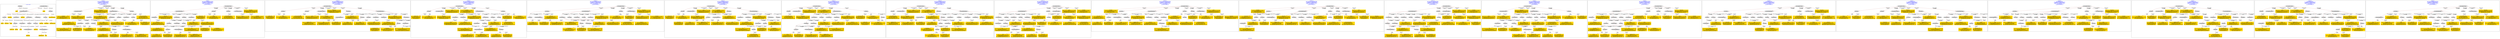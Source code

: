 digraph n0 {
fontcolor="blue"
remincross="true"
label="s05-met.json"
subgraph cluster_0 {
label="1-correct model"
n2[style="filled",color="white",fillcolor="lightgray",label="E12_Production1"];
n3[style="filled",color="white",fillcolor="lightgray",label="E21_Person1"];
n4[style="filled",color="white",fillcolor="lightgray",label="E55_Type3"];
n5[style="filled",color="white",fillcolor="lightgray",label="E52_Time-Span1"];
n6[style="filled",color="white",fillcolor="lightgray",label="E53_Place1"];
n7[style="filled",color="white",fillcolor="lightgray",label="E82_Actor_Appellation1"];
n8[shape="plaintext",style="filled",fillcolor="gold",label="Person URI"];
n9[style="filled",color="white",fillcolor="lightgray",label="E22_Man-Made_Object1"];
n10[style="filled",color="white",fillcolor="lightgray",label="E8_Acquisition1"];
n11[style="filled",color="white",fillcolor="lightgray",label="E55_Type1"];
n12[style="filled",color="white",fillcolor="lightgray",label="E55_Type2"];
n13[shape="plaintext",style="filled",fillcolor="gold",label="Description"];
n14[style="filled",color="white",fillcolor="lightgray",label="E54_Dimension1"];
n15[shape="plaintext",style="filled",fillcolor="gold",label="Object URI"];
n16[style="filled",color="white",fillcolor="lightgray",label="E33_Linguistic_Object1"];
n17[style="filled",color="white",fillcolor="lightgray",label="E55_Type4"];
n18[shape="plaintext",style="filled",fillcolor="gold",label="values"];
n19[style="filled",color="white",fillcolor="lightgray",label="E38_Image1"];
n20[shape="plaintext",style="filled",fillcolor="gold",label="image"];
n21[style="filled",color="white",fillcolor="lightgray",label="E44_Place_Appellation1"];
n22[shape="plaintext",style="filled",fillcolor="gold",label="Geography"];
n23[shape="plaintext",style="filled",fillcolor="gold",label="Date"];
n24[shape="plaintext",style="filled",fillcolor="gold",label="values"];
n25[shape="plaintext",style="filled",fillcolor="gold",label="Classification URI"];
n26[shape="plaintext",style="filled",fillcolor="gold",label="Classification"];
n27[shape="plaintext",style="filled",fillcolor="gold",label="Culture URI"];
n28[shape="plaintext",style="filled",fillcolor="gold",label="Culture"];
n29[shape="plaintext",style="filled",fillcolor="gold",label="Medium URI"];
n30[shape="plaintext",style="filled",fillcolor="gold",label="Medium"];
n31[shape="plaintext",style="filled",fillcolor="gold",label="ProvenanceTypeURI"];
n32[shape="plaintext",style="filled",fillcolor="gold",label="Appellation URI"];
n33[shape="plaintext",style="filled",fillcolor="gold",label="Who"];
n34[shape="plaintext",style="filled",fillcolor="gold",label="Credit Line"];
}
subgraph cluster_1 {
label="candidate 0\nlink coherence:0.8387096774193549\nnode coherence:0.9354838709677419\nconfidence:0.5118993973110838\nmapping score:0.5287573857225715\ncost:129.99956\n-precision:0.61-recall:0.59"
n36[style="filled",color="white",fillcolor="lightgray",label="E12_Production1"];
n37[style="filled",color="white",fillcolor="lightgray",label="E21_Person1"];
n38[style="filled",color="white",fillcolor="lightgray",label="E52_Time-Span2"];
n39[style="filled",color="white",fillcolor="lightgray",label="E55_Type1"];
n40[style="filled",color="white",fillcolor="lightgray",label="E74_Group1"];
n41[style="filled",color="white",fillcolor="lightgray",label="E82_Actor_Appellation1"];
n42[style="filled",color="white",fillcolor="lightgray",label="E22_Man-Made_Object1"];
n43[style="filled",color="white",fillcolor="lightgray",label="E38_Image1"];
n44[style="filled",color="white",fillcolor="lightgray",label="E54_Dimension1"];
n45[style="filled",color="white",fillcolor="lightgray",label="E55_Type2"];
n46[style="filled",color="white",fillcolor="lightgray",label="E8_Acquisition1"];
n47[style="filled",color="white",fillcolor="lightgray",label="E33_Linguistic_Object1"];
n48[style="filled",color="white",fillcolor="lightgray",label="E55_Type3"];
n49[style="filled",color="white",fillcolor="lightgray",label="E33_Linguistic_Object2"];
n50[shape="plaintext",style="filled",fillcolor="gold",label="Object URI\n[E22_Man-Made_Object,classLink,0.897]\n[E22_Man-Made_Object,P3_has_note,0.037]\n[E73_Information_Object,P3_has_note,0.033]\n[E30_Right,P3_has_note,0.033]"];
n51[shape="plaintext",style="filled",fillcolor="gold",label="Date\n[E52_Time-Span,P82_at_some_time_within,0.426]\n[E52_Time-Span,label,0.26]\n[E52_Time-Span,P82a_begin_of_the_begin,0.229]\n[E33_Linguistic_Object,P3_has_note,0.084]"];
n52[shape="plaintext",style="filled",fillcolor="gold",label="Who\n[E82_Actor_Appellation,label,0.536]\n[E22_Man-Made_Object,classLink,0.182]\n[E30_Right,P3_has_note,0.155]\n[E73_Information_Object,P3_has_note,0.127]"];
n53[shape="plaintext",style="filled",fillcolor="gold",label="values\n[E33_Linguistic_Object,P3_has_note,0.284]\n[E73_Information_Object,P3_has_note,0.276]\n[E8_Acquisition,P3_has_note,0.222]\n[E22_Man-Made_Object,P3_has_note,0.217]"];
n54[shape="plaintext",style="filled",fillcolor="gold",label="image\n[E38_Image,classLink,0.48]\n[E39_Actor,classLink,0.214]\n[E22_Man-Made_Object,classLink,0.154]\n[E78_Collection,classLink,0.152]"];
n55[shape="plaintext",style="filled",fillcolor="gold",label="ProvenanceTypeURI\n[E55_Type,classLink,0.698]\n[E57_Material,classLink,0.152]\n[E74_Group,classLink,0.149]\n[E33_Linguistic_Object,P3_has_note,0.001]"];
n56[shape="plaintext",style="filled",fillcolor="gold",label="Classification URI\n[E55_Type,classLink,0.629]\n[E57_Material,classLink,0.187]\n[E74_Group,classLink,0.173]\n[E55_Type,label,0.012]"];
n57[shape="plaintext",style="filled",fillcolor="gold",label="Culture\n[E74_Group,label,0.536]\n[E74_Group,classLink,0.321]\n[E8_Acquisition,P3_has_note,0.083]\n[E30_Right,P3_has_note,0.06]"];
n58[shape="plaintext",style="filled",fillcolor="gold",label="Description\n[E33_Linguistic_Object,P3_has_note,0.333]\n[E73_Information_Object,P3_has_note,0.327]\n[E22_Man-Made_Object,P3_has_note,0.243]\n[E39_Actor,P3_has_note,0.097]"];
n59[shape="plaintext",style="filled",fillcolor="gold",label="values\n[E54_Dimension,P3_has_note,0.685]\n[E22_Man-Made_Object,P3_has_note,0.125]\n[E73_Information_Object,P3_has_note,0.11]\n[E34_Inscription,P3_has_note,0.08]"];
n60[shape="plaintext",style="filled",fillcolor="gold",label="Medium URI\n[E57_Material,classLink,0.419]\n[E55_Type,classLink,0.4]\n[E74_Group,classLink,0.181]\n[E55_Type,label,0.0]"];
n61[shape="plaintext",style="filled",fillcolor="gold",label="Credit Line\n[E30_Right,P3_has_note,0.426]\n[E8_Acquisition,P3_has_note,0.374]\n[E73_Information_Object,P3_has_note,0.103]\n[E33_Linguistic_Object,P3_has_note,0.096]"];
n62[shape="plaintext",style="filled",fillcolor="gold",label="Medium\n[E55_Type,label,0.342]\n[E29_Design_or_Procedure,P3_has_note,0.289]\n[E57_Material,label,0.221]\n[E57_Material,classLink,0.148]"];
n63[shape="plaintext",style="filled",fillcolor="gold",label="Person URI\n[E21_Person,classLink,0.527]\n[E82_Actor_Appellation,classLink,0.321]\n[E30_Right,P3_has_note,0.111]\n[E22_Man-Made_Object,P3_has_note,0.041]"];
n64[shape="plaintext",style="filled",fillcolor="gold",label="Appellation URI\n[E82_Actor_Appellation,classLink,0.913]\n[E21_Person,classLink,0.065]\n[E30_Right,P3_has_note,0.014]\n[E73_Information_Object,P3_has_note,0.008]"];
n65[shape="plaintext",style="filled",fillcolor="gold",label="Culture URI\n[E74_Group,classLink,0.513]\n[E57_Material,classLink,0.211]\n[E55_Type,classLink,0.193]\n[E74_Group,label,0.082]"];
n66[shape="plaintext",style="filled",fillcolor="gold",label="Geography\n[E12_Production,P3_has_note,0.353]\n[E33_Linguistic_Object,P3_has_note,0.273]\n[E35_Title,label,0.193]\n[E73_Information_Object,P3_has_note,0.182]"];
n67[shape="plaintext",style="filled",fillcolor="gold",label="Classification\n[E55_Type,label,0.367]\n[E33_Linguistic_Object,P3_has_note,0.242]\n[E31_Document,classLink,0.212]\n[E55_Type,classLink,0.179]"];
}
subgraph cluster_2 {
label="candidate 1\nlink coherence:0.8387096774193549\nnode coherence:0.9354838709677419\nconfidence:0.5118993973110838\nmapping score:0.5287573857225715\ncost:129.99957\n-precision:0.61-recall:0.59"
n69[style="filled",color="white",fillcolor="lightgray",label="E12_Production1"];
n70[style="filled",color="white",fillcolor="lightgray",label="E21_Person1"];
n71[style="filled",color="white",fillcolor="lightgray",label="E52_Time-Span2"];
n72[style="filled",color="white",fillcolor="lightgray",label="E55_Type1"];
n73[style="filled",color="white",fillcolor="lightgray",label="E74_Group1"];
n74[style="filled",color="white",fillcolor="lightgray",label="E82_Actor_Appellation1"];
n75[style="filled",color="white",fillcolor="lightgray",label="E22_Man-Made_Object1"];
n76[style="filled",color="white",fillcolor="lightgray",label="E38_Image1"];
n77[style="filled",color="white",fillcolor="lightgray",label="E54_Dimension1"];
n78[style="filled",color="white",fillcolor="lightgray",label="E8_Acquisition1"];
n79[style="filled",color="white",fillcolor="lightgray",label="E33_Linguistic_Object1"];
n80[style="filled",color="white",fillcolor="lightgray",label="E55_Type2"];
n81[style="filled",color="white",fillcolor="lightgray",label="E55_Type3"];
n82[style="filled",color="white",fillcolor="lightgray",label="E33_Linguistic_Object2"];
n83[shape="plaintext",style="filled",fillcolor="gold",label="Object URI\n[E22_Man-Made_Object,classLink,0.897]\n[E22_Man-Made_Object,P3_has_note,0.037]\n[E73_Information_Object,P3_has_note,0.033]\n[E30_Right,P3_has_note,0.033]"];
n84[shape="plaintext",style="filled",fillcolor="gold",label="Date\n[E52_Time-Span,P82_at_some_time_within,0.426]\n[E52_Time-Span,label,0.26]\n[E52_Time-Span,P82a_begin_of_the_begin,0.229]\n[E33_Linguistic_Object,P3_has_note,0.084]"];
n85[shape="plaintext",style="filled",fillcolor="gold",label="Who\n[E82_Actor_Appellation,label,0.536]\n[E22_Man-Made_Object,classLink,0.182]\n[E30_Right,P3_has_note,0.155]\n[E73_Information_Object,P3_has_note,0.127]"];
n86[shape="plaintext",style="filled",fillcolor="gold",label="values\n[E33_Linguistic_Object,P3_has_note,0.284]\n[E73_Information_Object,P3_has_note,0.276]\n[E8_Acquisition,P3_has_note,0.222]\n[E22_Man-Made_Object,P3_has_note,0.217]"];
n87[shape="plaintext",style="filled",fillcolor="gold",label="image\n[E38_Image,classLink,0.48]\n[E39_Actor,classLink,0.214]\n[E22_Man-Made_Object,classLink,0.154]\n[E78_Collection,classLink,0.152]"];
n88[shape="plaintext",style="filled",fillcolor="gold",label="ProvenanceTypeURI\n[E55_Type,classLink,0.698]\n[E57_Material,classLink,0.152]\n[E74_Group,classLink,0.149]\n[E33_Linguistic_Object,P3_has_note,0.001]"];
n89[shape="plaintext",style="filled",fillcolor="gold",label="Classification URI\n[E55_Type,classLink,0.629]\n[E57_Material,classLink,0.187]\n[E74_Group,classLink,0.173]\n[E55_Type,label,0.012]"];
n90[shape="plaintext",style="filled",fillcolor="gold",label="Culture\n[E74_Group,label,0.536]\n[E74_Group,classLink,0.321]\n[E8_Acquisition,P3_has_note,0.083]\n[E30_Right,P3_has_note,0.06]"];
n91[shape="plaintext",style="filled",fillcolor="gold",label="Description\n[E33_Linguistic_Object,P3_has_note,0.333]\n[E73_Information_Object,P3_has_note,0.327]\n[E22_Man-Made_Object,P3_has_note,0.243]\n[E39_Actor,P3_has_note,0.097]"];
n92[shape="plaintext",style="filled",fillcolor="gold",label="values\n[E54_Dimension,P3_has_note,0.685]\n[E22_Man-Made_Object,P3_has_note,0.125]\n[E73_Information_Object,P3_has_note,0.11]\n[E34_Inscription,P3_has_note,0.08]"];
n93[shape="plaintext",style="filled",fillcolor="gold",label="Medium URI\n[E57_Material,classLink,0.419]\n[E55_Type,classLink,0.4]\n[E74_Group,classLink,0.181]\n[E55_Type,label,0.0]"];
n94[shape="plaintext",style="filled",fillcolor="gold",label="Credit Line\n[E30_Right,P3_has_note,0.426]\n[E8_Acquisition,P3_has_note,0.374]\n[E73_Information_Object,P3_has_note,0.103]\n[E33_Linguistic_Object,P3_has_note,0.096]"];
n95[shape="plaintext",style="filled",fillcolor="gold",label="Medium\n[E55_Type,label,0.342]\n[E29_Design_or_Procedure,P3_has_note,0.289]\n[E57_Material,label,0.221]\n[E57_Material,classLink,0.148]"];
n96[shape="plaintext",style="filled",fillcolor="gold",label="Person URI\n[E21_Person,classLink,0.527]\n[E82_Actor_Appellation,classLink,0.321]\n[E30_Right,P3_has_note,0.111]\n[E22_Man-Made_Object,P3_has_note,0.041]"];
n97[shape="plaintext",style="filled",fillcolor="gold",label="Appellation URI\n[E82_Actor_Appellation,classLink,0.913]\n[E21_Person,classLink,0.065]\n[E30_Right,P3_has_note,0.014]\n[E73_Information_Object,P3_has_note,0.008]"];
n98[shape="plaintext",style="filled",fillcolor="gold",label="Culture URI\n[E74_Group,classLink,0.513]\n[E57_Material,classLink,0.211]\n[E55_Type,classLink,0.193]\n[E74_Group,label,0.082]"];
n99[shape="plaintext",style="filled",fillcolor="gold",label="Geography\n[E12_Production,P3_has_note,0.353]\n[E33_Linguistic_Object,P3_has_note,0.273]\n[E35_Title,label,0.193]\n[E73_Information_Object,P3_has_note,0.182]"];
n100[shape="plaintext",style="filled",fillcolor="gold",label="Classification\n[E55_Type,label,0.367]\n[E33_Linguistic_Object,P3_has_note,0.242]\n[E31_Document,classLink,0.212]\n[E55_Type,classLink,0.179]"];
}
subgraph cluster_3 {
label="candidate 10\nlink coherence:0.8064516129032258\nnode coherence:0.9354838709677419\nconfidence:0.5118993973110838\nmapping score:0.5287573857225715\ncost:129.99964\n-precision:0.58-recall:0.56"
n102[style="filled",color="white",fillcolor="lightgray",label="E12_Production1"];
n103[style="filled",color="white",fillcolor="lightgray",label="E52_Time-Span2"];
n104[style="filled",color="white",fillcolor="lightgray",label="E55_Type1"];
n105[style="filled",color="white",fillcolor="lightgray",label="E21_Person1"];
n106[style="filled",color="white",fillcolor="lightgray",label="E74_Group1"];
n107[style="filled",color="white",fillcolor="lightgray",label="E82_Actor_Appellation1"];
n108[style="filled",color="white",fillcolor="lightgray",label="E22_Man-Made_Object1"];
n109[style="filled",color="white",fillcolor="lightgray",label="E38_Image1"];
n110[style="filled",color="white",fillcolor="lightgray",label="E54_Dimension1"];
n111[style="filled",color="white",fillcolor="lightgray",label="E8_Acquisition1"];
n112[style="filled",color="white",fillcolor="lightgray",label="E33_Linguistic_Object1"];
n113[style="filled",color="white",fillcolor="lightgray",label="E55_Type2"];
n114[style="filled",color="white",fillcolor="lightgray",label="E55_Type3"];
n115[style="filled",color="white",fillcolor="lightgray",label="E33_Linguistic_Object2"];
n116[shape="plaintext",style="filled",fillcolor="gold",label="Object URI\n[E22_Man-Made_Object,classLink,0.897]\n[E22_Man-Made_Object,P3_has_note,0.037]\n[E73_Information_Object,P3_has_note,0.033]\n[E30_Right,P3_has_note,0.033]"];
n117[shape="plaintext",style="filled",fillcolor="gold",label="Date\n[E52_Time-Span,P82_at_some_time_within,0.426]\n[E52_Time-Span,label,0.26]\n[E52_Time-Span,P82a_begin_of_the_begin,0.229]\n[E33_Linguistic_Object,P3_has_note,0.084]"];
n118[shape="plaintext",style="filled",fillcolor="gold",label="Who\n[E82_Actor_Appellation,label,0.536]\n[E22_Man-Made_Object,classLink,0.182]\n[E30_Right,P3_has_note,0.155]\n[E73_Information_Object,P3_has_note,0.127]"];
n119[shape="plaintext",style="filled",fillcolor="gold",label="values\n[E33_Linguistic_Object,P3_has_note,0.284]\n[E73_Information_Object,P3_has_note,0.276]\n[E8_Acquisition,P3_has_note,0.222]\n[E22_Man-Made_Object,P3_has_note,0.217]"];
n120[shape="plaintext",style="filled",fillcolor="gold",label="image\n[E38_Image,classLink,0.48]\n[E39_Actor,classLink,0.214]\n[E22_Man-Made_Object,classLink,0.154]\n[E78_Collection,classLink,0.152]"];
n121[shape="plaintext",style="filled",fillcolor="gold",label="ProvenanceTypeURI\n[E55_Type,classLink,0.698]\n[E57_Material,classLink,0.152]\n[E74_Group,classLink,0.149]\n[E33_Linguistic_Object,P3_has_note,0.001]"];
n122[shape="plaintext",style="filled",fillcolor="gold",label="Classification URI\n[E55_Type,classLink,0.629]\n[E57_Material,classLink,0.187]\n[E74_Group,classLink,0.173]\n[E55_Type,label,0.012]"];
n123[shape="plaintext",style="filled",fillcolor="gold",label="Culture\n[E74_Group,label,0.536]\n[E74_Group,classLink,0.321]\n[E8_Acquisition,P3_has_note,0.083]\n[E30_Right,P3_has_note,0.06]"];
n124[shape="plaintext",style="filled",fillcolor="gold",label="Description\n[E33_Linguistic_Object,P3_has_note,0.333]\n[E73_Information_Object,P3_has_note,0.327]\n[E22_Man-Made_Object,P3_has_note,0.243]\n[E39_Actor,P3_has_note,0.097]"];
n125[shape="plaintext",style="filled",fillcolor="gold",label="values\n[E54_Dimension,P3_has_note,0.685]\n[E22_Man-Made_Object,P3_has_note,0.125]\n[E73_Information_Object,P3_has_note,0.11]\n[E34_Inscription,P3_has_note,0.08]"];
n126[shape="plaintext",style="filled",fillcolor="gold",label="Medium URI\n[E57_Material,classLink,0.419]\n[E55_Type,classLink,0.4]\n[E74_Group,classLink,0.181]\n[E55_Type,label,0.0]"];
n127[shape="plaintext",style="filled",fillcolor="gold",label="Credit Line\n[E30_Right,P3_has_note,0.426]\n[E8_Acquisition,P3_has_note,0.374]\n[E73_Information_Object,P3_has_note,0.103]\n[E33_Linguistic_Object,P3_has_note,0.096]"];
n128[shape="plaintext",style="filled",fillcolor="gold",label="Medium\n[E55_Type,label,0.342]\n[E29_Design_or_Procedure,P3_has_note,0.289]\n[E57_Material,label,0.221]\n[E57_Material,classLink,0.148]"];
n129[shape="plaintext",style="filled",fillcolor="gold",label="Person URI\n[E21_Person,classLink,0.527]\n[E82_Actor_Appellation,classLink,0.321]\n[E30_Right,P3_has_note,0.111]\n[E22_Man-Made_Object,P3_has_note,0.041]"];
n130[shape="plaintext",style="filled",fillcolor="gold",label="Appellation URI\n[E82_Actor_Appellation,classLink,0.913]\n[E21_Person,classLink,0.065]\n[E30_Right,P3_has_note,0.014]\n[E73_Information_Object,P3_has_note,0.008]"];
n131[shape="plaintext",style="filled",fillcolor="gold",label="Culture URI\n[E74_Group,classLink,0.513]\n[E57_Material,classLink,0.211]\n[E55_Type,classLink,0.193]\n[E74_Group,label,0.082]"];
n132[shape="plaintext",style="filled",fillcolor="gold",label="Geography\n[E12_Production,P3_has_note,0.353]\n[E33_Linguistic_Object,P3_has_note,0.273]\n[E35_Title,label,0.193]\n[E73_Information_Object,P3_has_note,0.182]"];
n133[shape="plaintext",style="filled",fillcolor="gold",label="Classification\n[E55_Type,label,0.367]\n[E33_Linguistic_Object,P3_has_note,0.242]\n[E31_Document,classLink,0.212]\n[E55_Type,classLink,0.179]"];
}
subgraph cluster_4 {
label="candidate 11\nlink coherence:0.8064516129032258\nnode coherence:0.9354838709677419\nconfidence:0.5118993973110838\nmapping score:0.5287573857225715\ncost:228.99961\n-precision:0.65-recall:0.62"
n135[style="filled",color="white",fillcolor="lightgray",label="E12_Production1"];
n136[style="filled",color="white",fillcolor="lightgray",label="E21_Person1"];
n137[style="filled",color="white",fillcolor="lightgray",label="E52_Time-Span2"];
n138[style="filled",color="white",fillcolor="lightgray",label="E74_Group1"];
n139[style="filled",color="white",fillcolor="lightgray",label="E82_Actor_Appellation1"];
n140[style="filled",color="white",fillcolor="lightgray",label="E22_Man-Made_Object1"];
n141[style="filled",color="white",fillcolor="lightgray",label="E38_Image1"];
n142[style="filled",color="white",fillcolor="lightgray",label="E54_Dimension1"];
n143[style="filled",color="white",fillcolor="lightgray",label="E8_Acquisition1"];
n144[style="filled",color="white",fillcolor="lightgray",label="E33_Linguistic_Object2"];
n145[style="filled",color="white",fillcolor="lightgray",label="E55_Type1"];
n146[style="filled",color="white",fillcolor="lightgray",label="E55_Type2"];
n147[style="filled",color="white",fillcolor="lightgray",label="E33_Linguistic_Object1"];
n148[style="filled",color="white",fillcolor="lightgray",label="E55_Type3"];
n149[shape="plaintext",style="filled",fillcolor="gold",label="Object URI\n[E22_Man-Made_Object,classLink,0.897]\n[E22_Man-Made_Object,P3_has_note,0.037]\n[E73_Information_Object,P3_has_note,0.033]\n[E30_Right,P3_has_note,0.033]"];
n150[shape="plaintext",style="filled",fillcolor="gold",label="Date\n[E52_Time-Span,P82_at_some_time_within,0.426]\n[E52_Time-Span,label,0.26]\n[E52_Time-Span,P82a_begin_of_the_begin,0.229]\n[E33_Linguistic_Object,P3_has_note,0.084]"];
n151[shape="plaintext",style="filled",fillcolor="gold",label="Who\n[E82_Actor_Appellation,label,0.536]\n[E22_Man-Made_Object,classLink,0.182]\n[E30_Right,P3_has_note,0.155]\n[E73_Information_Object,P3_has_note,0.127]"];
n152[shape="plaintext",style="filled",fillcolor="gold",label="values\n[E33_Linguistic_Object,P3_has_note,0.284]\n[E73_Information_Object,P3_has_note,0.276]\n[E8_Acquisition,P3_has_note,0.222]\n[E22_Man-Made_Object,P3_has_note,0.217]"];
n153[shape="plaintext",style="filled",fillcolor="gold",label="image\n[E38_Image,classLink,0.48]\n[E39_Actor,classLink,0.214]\n[E22_Man-Made_Object,classLink,0.154]\n[E78_Collection,classLink,0.152]"];
n154[shape="plaintext",style="filled",fillcolor="gold",label="ProvenanceTypeURI\n[E55_Type,classLink,0.698]\n[E57_Material,classLink,0.152]\n[E74_Group,classLink,0.149]\n[E33_Linguistic_Object,P3_has_note,0.001]"];
n155[shape="plaintext",style="filled",fillcolor="gold",label="Classification URI\n[E55_Type,classLink,0.629]\n[E57_Material,classLink,0.187]\n[E74_Group,classLink,0.173]\n[E55_Type,label,0.012]"];
n156[shape="plaintext",style="filled",fillcolor="gold",label="Culture\n[E74_Group,label,0.536]\n[E74_Group,classLink,0.321]\n[E8_Acquisition,P3_has_note,0.083]\n[E30_Right,P3_has_note,0.06]"];
n157[shape="plaintext",style="filled",fillcolor="gold",label="Description\n[E33_Linguistic_Object,P3_has_note,0.333]\n[E73_Information_Object,P3_has_note,0.327]\n[E22_Man-Made_Object,P3_has_note,0.243]\n[E39_Actor,P3_has_note,0.097]"];
n158[shape="plaintext",style="filled",fillcolor="gold",label="values\n[E54_Dimension,P3_has_note,0.685]\n[E22_Man-Made_Object,P3_has_note,0.125]\n[E73_Information_Object,P3_has_note,0.11]\n[E34_Inscription,P3_has_note,0.08]"];
n159[shape="plaintext",style="filled",fillcolor="gold",label="Medium URI\n[E57_Material,classLink,0.419]\n[E55_Type,classLink,0.4]\n[E74_Group,classLink,0.181]\n[E55_Type,label,0.0]"];
n160[shape="plaintext",style="filled",fillcolor="gold",label="Credit Line\n[E30_Right,P3_has_note,0.426]\n[E8_Acquisition,P3_has_note,0.374]\n[E73_Information_Object,P3_has_note,0.103]\n[E33_Linguistic_Object,P3_has_note,0.096]"];
n161[shape="plaintext",style="filled",fillcolor="gold",label="Medium\n[E55_Type,label,0.342]\n[E29_Design_or_Procedure,P3_has_note,0.289]\n[E57_Material,label,0.221]\n[E57_Material,classLink,0.148]"];
n162[shape="plaintext",style="filled",fillcolor="gold",label="Person URI\n[E21_Person,classLink,0.527]\n[E82_Actor_Appellation,classLink,0.321]\n[E30_Right,P3_has_note,0.111]\n[E22_Man-Made_Object,P3_has_note,0.041]"];
n163[shape="plaintext",style="filled",fillcolor="gold",label="Appellation URI\n[E82_Actor_Appellation,classLink,0.913]\n[E21_Person,classLink,0.065]\n[E30_Right,P3_has_note,0.014]\n[E73_Information_Object,P3_has_note,0.008]"];
n164[shape="plaintext",style="filled",fillcolor="gold",label="Culture URI\n[E74_Group,classLink,0.513]\n[E57_Material,classLink,0.211]\n[E55_Type,classLink,0.193]\n[E74_Group,label,0.082]"];
n165[shape="plaintext",style="filled",fillcolor="gold",label="Geography\n[E12_Production,P3_has_note,0.353]\n[E33_Linguistic_Object,P3_has_note,0.273]\n[E35_Title,label,0.193]\n[E73_Information_Object,P3_has_note,0.182]"];
n166[shape="plaintext",style="filled",fillcolor="gold",label="Classification\n[E55_Type,label,0.367]\n[E33_Linguistic_Object,P3_has_note,0.242]\n[E31_Document,classLink,0.212]\n[E55_Type,classLink,0.179]"];
}
subgraph cluster_5 {
label="candidate 12\nlink coherence:0.8064516129032258\nnode coherence:0.9354838709677419\nconfidence:0.5118993973110838\nmapping score:0.5287573857225715\ncost:228.99963\n-precision:0.61-recall:0.59"
n168[style="filled",color="white",fillcolor="lightgray",label="E12_Production1"];
n169[style="filled",color="white",fillcolor="lightgray",label="E52_Time-Span2"];
n170[style="filled",color="white",fillcolor="lightgray",label="E55_Type1"];
n171[style="filled",color="white",fillcolor="lightgray",label="E21_Person1"];
n172[style="filled",color="white",fillcolor="lightgray",label="E74_Group1"];
n173[style="filled",color="white",fillcolor="lightgray",label="E82_Actor_Appellation1"];
n174[style="filled",color="white",fillcolor="lightgray",label="E22_Man-Made_Object1"];
n175[style="filled",color="white",fillcolor="lightgray",label="E38_Image1"];
n176[style="filled",color="white",fillcolor="lightgray",label="E54_Dimension1"];
n177[style="filled",color="white",fillcolor="lightgray",label="E55_Type2"];
n178[style="filled",color="white",fillcolor="lightgray",label="E8_Acquisition1"];
n179[style="filled",color="white",fillcolor="lightgray",label="E33_Linguistic_Object1"];
n180[style="filled",color="white",fillcolor="lightgray",label="E55_Type3"];
n181[style="filled",color="white",fillcolor="lightgray",label="E33_Linguistic_Object2"];
n182[shape="plaintext",style="filled",fillcolor="gold",label="Object URI\n[E22_Man-Made_Object,classLink,0.897]\n[E22_Man-Made_Object,P3_has_note,0.037]\n[E73_Information_Object,P3_has_note,0.033]\n[E30_Right,P3_has_note,0.033]"];
n183[shape="plaintext",style="filled",fillcolor="gold",label="Date\n[E52_Time-Span,P82_at_some_time_within,0.426]\n[E52_Time-Span,label,0.26]\n[E52_Time-Span,P82a_begin_of_the_begin,0.229]\n[E33_Linguistic_Object,P3_has_note,0.084]"];
n184[shape="plaintext",style="filled",fillcolor="gold",label="Medium\n[E55_Type,label,0.342]\n[E29_Design_or_Procedure,P3_has_note,0.289]\n[E57_Material,label,0.221]\n[E57_Material,classLink,0.148]"];
n185[shape="plaintext",style="filled",fillcolor="gold",label="Who\n[E82_Actor_Appellation,label,0.536]\n[E22_Man-Made_Object,classLink,0.182]\n[E30_Right,P3_has_note,0.155]\n[E73_Information_Object,P3_has_note,0.127]"];
n186[shape="plaintext",style="filled",fillcolor="gold",label="values\n[E33_Linguistic_Object,P3_has_note,0.284]\n[E73_Information_Object,P3_has_note,0.276]\n[E8_Acquisition,P3_has_note,0.222]\n[E22_Man-Made_Object,P3_has_note,0.217]"];
n187[shape="plaintext",style="filled",fillcolor="gold",label="image\n[E38_Image,classLink,0.48]\n[E39_Actor,classLink,0.214]\n[E22_Man-Made_Object,classLink,0.154]\n[E78_Collection,classLink,0.152]"];
n188[shape="plaintext",style="filled",fillcolor="gold",label="Medium URI\n[E57_Material,classLink,0.419]\n[E55_Type,classLink,0.4]\n[E74_Group,classLink,0.181]\n[E55_Type,label,0.0]"];
n189[shape="plaintext",style="filled",fillcolor="gold",label="Classification URI\n[E55_Type,classLink,0.629]\n[E57_Material,classLink,0.187]\n[E74_Group,classLink,0.173]\n[E55_Type,label,0.012]"];
n190[shape="plaintext",style="filled",fillcolor="gold",label="Culture\n[E74_Group,label,0.536]\n[E74_Group,classLink,0.321]\n[E8_Acquisition,P3_has_note,0.083]\n[E30_Right,P3_has_note,0.06]"];
n191[shape="plaintext",style="filled",fillcolor="gold",label="Description\n[E33_Linguistic_Object,P3_has_note,0.333]\n[E73_Information_Object,P3_has_note,0.327]\n[E22_Man-Made_Object,P3_has_note,0.243]\n[E39_Actor,P3_has_note,0.097]"];
n192[shape="plaintext",style="filled",fillcolor="gold",label="values\n[E54_Dimension,P3_has_note,0.685]\n[E22_Man-Made_Object,P3_has_note,0.125]\n[E73_Information_Object,P3_has_note,0.11]\n[E34_Inscription,P3_has_note,0.08]"];
n193[shape="plaintext",style="filled",fillcolor="gold",label="ProvenanceTypeURI\n[E55_Type,classLink,0.698]\n[E57_Material,classLink,0.152]\n[E74_Group,classLink,0.149]\n[E33_Linguistic_Object,P3_has_note,0.001]"];
n194[shape="plaintext",style="filled",fillcolor="gold",label="Credit Line\n[E30_Right,P3_has_note,0.426]\n[E8_Acquisition,P3_has_note,0.374]\n[E73_Information_Object,P3_has_note,0.103]\n[E33_Linguistic_Object,P3_has_note,0.096]"];
n195[shape="plaintext",style="filled",fillcolor="gold",label="Person URI\n[E21_Person,classLink,0.527]\n[E82_Actor_Appellation,classLink,0.321]\n[E30_Right,P3_has_note,0.111]\n[E22_Man-Made_Object,P3_has_note,0.041]"];
n196[shape="plaintext",style="filled",fillcolor="gold",label="Appellation URI\n[E82_Actor_Appellation,classLink,0.913]\n[E21_Person,classLink,0.065]\n[E30_Right,P3_has_note,0.014]\n[E73_Information_Object,P3_has_note,0.008]"];
n197[shape="plaintext",style="filled",fillcolor="gold",label="Culture URI\n[E74_Group,classLink,0.513]\n[E57_Material,classLink,0.211]\n[E55_Type,classLink,0.193]\n[E74_Group,label,0.082]"];
n198[shape="plaintext",style="filled",fillcolor="gold",label="Geography\n[E12_Production,P3_has_note,0.353]\n[E33_Linguistic_Object,P3_has_note,0.273]\n[E35_Title,label,0.193]\n[E73_Information_Object,P3_has_note,0.182]"];
n199[shape="plaintext",style="filled",fillcolor="gold",label="Classification\n[E55_Type,label,0.367]\n[E33_Linguistic_Object,P3_has_note,0.242]\n[E31_Document,classLink,0.212]\n[E55_Type,classLink,0.179]"];
}
subgraph cluster_6 {
label="candidate 13\nlink coherence:0.8064516129032258\nnode coherence:0.9354838709677419\nconfidence:0.5118993973110838\nmapping score:0.5287573857225715\ncost:228.99964\n-precision:0.61-recall:0.59"
n201[style="filled",color="white",fillcolor="lightgray",label="E12_Production1"];
n202[style="filled",color="white",fillcolor="lightgray",label="E52_Time-Span2"];
n203[style="filled",color="white",fillcolor="lightgray",label="E55_Type1"];
n204[style="filled",color="white",fillcolor="lightgray",label="E21_Person1"];
n205[style="filled",color="white",fillcolor="lightgray",label="E74_Group1"];
n206[style="filled",color="white",fillcolor="lightgray",label="E82_Actor_Appellation1"];
n207[style="filled",color="white",fillcolor="lightgray",label="E22_Man-Made_Object1"];
n208[style="filled",color="white",fillcolor="lightgray",label="E38_Image1"];
n209[style="filled",color="white",fillcolor="lightgray",label="E54_Dimension1"];
n210[style="filled",color="white",fillcolor="lightgray",label="E8_Acquisition1"];
n211[style="filled",color="white",fillcolor="lightgray",label="E33_Linguistic_Object2"];
n212[style="filled",color="white",fillcolor="lightgray",label="E55_Type2"];
n213[style="filled",color="white",fillcolor="lightgray",label="E33_Linguistic_Object1"];
n214[style="filled",color="white",fillcolor="lightgray",label="E55_Type3"];
n215[shape="plaintext",style="filled",fillcolor="gold",label="Object URI\n[E22_Man-Made_Object,classLink,0.897]\n[E22_Man-Made_Object,P3_has_note,0.037]\n[E73_Information_Object,P3_has_note,0.033]\n[E30_Right,P3_has_note,0.033]"];
n216[shape="plaintext",style="filled",fillcolor="gold",label="Date\n[E52_Time-Span,P82_at_some_time_within,0.426]\n[E52_Time-Span,label,0.26]\n[E52_Time-Span,P82a_begin_of_the_begin,0.229]\n[E33_Linguistic_Object,P3_has_note,0.084]"];
n217[shape="plaintext",style="filled",fillcolor="gold",label="Who\n[E82_Actor_Appellation,label,0.536]\n[E22_Man-Made_Object,classLink,0.182]\n[E30_Right,P3_has_note,0.155]\n[E73_Information_Object,P3_has_note,0.127]"];
n218[shape="plaintext",style="filled",fillcolor="gold",label="values\n[E33_Linguistic_Object,P3_has_note,0.284]\n[E73_Information_Object,P3_has_note,0.276]\n[E8_Acquisition,P3_has_note,0.222]\n[E22_Man-Made_Object,P3_has_note,0.217]"];
n219[shape="plaintext",style="filled",fillcolor="gold",label="image\n[E38_Image,classLink,0.48]\n[E39_Actor,classLink,0.214]\n[E22_Man-Made_Object,classLink,0.154]\n[E78_Collection,classLink,0.152]"];
n220[shape="plaintext",style="filled",fillcolor="gold",label="ProvenanceTypeURI\n[E55_Type,classLink,0.698]\n[E57_Material,classLink,0.152]\n[E74_Group,classLink,0.149]\n[E33_Linguistic_Object,P3_has_note,0.001]"];
n221[shape="plaintext",style="filled",fillcolor="gold",label="Classification URI\n[E55_Type,classLink,0.629]\n[E57_Material,classLink,0.187]\n[E74_Group,classLink,0.173]\n[E55_Type,label,0.012]"];
n222[shape="plaintext",style="filled",fillcolor="gold",label="Culture\n[E74_Group,label,0.536]\n[E74_Group,classLink,0.321]\n[E8_Acquisition,P3_has_note,0.083]\n[E30_Right,P3_has_note,0.06]"];
n223[shape="plaintext",style="filled",fillcolor="gold",label="Description\n[E33_Linguistic_Object,P3_has_note,0.333]\n[E73_Information_Object,P3_has_note,0.327]\n[E22_Man-Made_Object,P3_has_note,0.243]\n[E39_Actor,P3_has_note,0.097]"];
n224[shape="plaintext",style="filled",fillcolor="gold",label="values\n[E54_Dimension,P3_has_note,0.685]\n[E22_Man-Made_Object,P3_has_note,0.125]\n[E73_Information_Object,P3_has_note,0.11]\n[E34_Inscription,P3_has_note,0.08]"];
n225[shape="plaintext",style="filled",fillcolor="gold",label="Medium URI\n[E57_Material,classLink,0.419]\n[E55_Type,classLink,0.4]\n[E74_Group,classLink,0.181]\n[E55_Type,label,0.0]"];
n226[shape="plaintext",style="filled",fillcolor="gold",label="Credit Line\n[E30_Right,P3_has_note,0.426]\n[E8_Acquisition,P3_has_note,0.374]\n[E73_Information_Object,P3_has_note,0.103]\n[E33_Linguistic_Object,P3_has_note,0.096]"];
n227[shape="plaintext",style="filled",fillcolor="gold",label="Medium\n[E55_Type,label,0.342]\n[E29_Design_or_Procedure,P3_has_note,0.289]\n[E57_Material,label,0.221]\n[E57_Material,classLink,0.148]"];
n228[shape="plaintext",style="filled",fillcolor="gold",label="Person URI\n[E21_Person,classLink,0.527]\n[E82_Actor_Appellation,classLink,0.321]\n[E30_Right,P3_has_note,0.111]\n[E22_Man-Made_Object,P3_has_note,0.041]"];
n229[shape="plaintext",style="filled",fillcolor="gold",label="Appellation URI\n[E82_Actor_Appellation,classLink,0.913]\n[E21_Person,classLink,0.065]\n[E30_Right,P3_has_note,0.014]\n[E73_Information_Object,P3_has_note,0.008]"];
n230[shape="plaintext",style="filled",fillcolor="gold",label="Culture URI\n[E74_Group,classLink,0.513]\n[E57_Material,classLink,0.211]\n[E55_Type,classLink,0.193]\n[E74_Group,label,0.082]"];
n231[shape="plaintext",style="filled",fillcolor="gold",label="Geography\n[E12_Production,P3_has_note,0.353]\n[E33_Linguistic_Object,P3_has_note,0.273]\n[E35_Title,label,0.193]\n[E73_Information_Object,P3_has_note,0.182]"];
n232[shape="plaintext",style="filled",fillcolor="gold",label="Classification\n[E55_Type,label,0.367]\n[E33_Linguistic_Object,P3_has_note,0.242]\n[E31_Document,classLink,0.212]\n[E55_Type,classLink,0.179]"];
}
subgraph cluster_7 {
label="candidate 14\nlink coherence:0.8064516129032258\nnode coherence:0.9354838709677419\nconfidence:0.5118993973110838\nmapping score:0.5287573857225715\ncost:327.99961\n-precision:0.65-recall:0.62"
n234[style="filled",color="white",fillcolor="lightgray",label="E12_Production1"];
n235[style="filled",color="white",fillcolor="lightgray",label="E21_Person1"];
n236[style="filled",color="white",fillcolor="lightgray",label="E52_Time-Span2"];
n237[style="filled",color="white",fillcolor="lightgray",label="E74_Group1"];
n238[style="filled",color="white",fillcolor="lightgray",label="E82_Actor_Appellation1"];
n239[style="filled",color="white",fillcolor="lightgray",label="E22_Man-Made_Object1"];
n240[style="filled",color="white",fillcolor="lightgray",label="E38_Image1"];
n241[style="filled",color="white",fillcolor="lightgray",label="E54_Dimension1"];
n242[style="filled",color="white",fillcolor="lightgray",label="E8_Acquisition1"];
n243[style="filled",color="white",fillcolor="lightgray",label="E33_Linguistic_Object2"];
n244[style="filled",color="white",fillcolor="lightgray",label="E55_Type1"];
n245[style="filled",color="white",fillcolor="lightgray",label="E55_Type2"];
n246[style="filled",color="white",fillcolor="lightgray",label="E33_Linguistic_Object1"];
n247[style="filled",color="white",fillcolor="lightgray",label="E55_Type3"];
n248[shape="plaintext",style="filled",fillcolor="gold",label="Object URI\n[E22_Man-Made_Object,classLink,0.897]\n[E22_Man-Made_Object,P3_has_note,0.037]\n[E73_Information_Object,P3_has_note,0.033]\n[E30_Right,P3_has_note,0.033]"];
n249[shape="plaintext",style="filled",fillcolor="gold",label="Date\n[E52_Time-Span,P82_at_some_time_within,0.426]\n[E52_Time-Span,label,0.26]\n[E52_Time-Span,P82a_begin_of_the_begin,0.229]\n[E33_Linguistic_Object,P3_has_note,0.084]"];
n250[shape="plaintext",style="filled",fillcolor="gold",label="Medium\n[E55_Type,label,0.342]\n[E29_Design_or_Procedure,P3_has_note,0.289]\n[E57_Material,label,0.221]\n[E57_Material,classLink,0.148]"];
n251[shape="plaintext",style="filled",fillcolor="gold",label="Who\n[E82_Actor_Appellation,label,0.536]\n[E22_Man-Made_Object,classLink,0.182]\n[E30_Right,P3_has_note,0.155]\n[E73_Information_Object,P3_has_note,0.127]"];
n252[shape="plaintext",style="filled",fillcolor="gold",label="values\n[E33_Linguistic_Object,P3_has_note,0.284]\n[E73_Information_Object,P3_has_note,0.276]\n[E8_Acquisition,P3_has_note,0.222]\n[E22_Man-Made_Object,P3_has_note,0.217]"];
n253[shape="plaintext",style="filled",fillcolor="gold",label="image\n[E38_Image,classLink,0.48]\n[E39_Actor,classLink,0.214]\n[E22_Man-Made_Object,classLink,0.154]\n[E78_Collection,classLink,0.152]"];
n254[shape="plaintext",style="filled",fillcolor="gold",label="Medium URI\n[E57_Material,classLink,0.419]\n[E55_Type,classLink,0.4]\n[E74_Group,classLink,0.181]\n[E55_Type,label,0.0]"];
n255[shape="plaintext",style="filled",fillcolor="gold",label="Classification URI\n[E55_Type,classLink,0.629]\n[E57_Material,classLink,0.187]\n[E74_Group,classLink,0.173]\n[E55_Type,label,0.012]"];
n256[shape="plaintext",style="filled",fillcolor="gold",label="Culture\n[E74_Group,label,0.536]\n[E74_Group,classLink,0.321]\n[E8_Acquisition,P3_has_note,0.083]\n[E30_Right,P3_has_note,0.06]"];
n257[shape="plaintext",style="filled",fillcolor="gold",label="Description\n[E33_Linguistic_Object,P3_has_note,0.333]\n[E73_Information_Object,P3_has_note,0.327]\n[E22_Man-Made_Object,P3_has_note,0.243]\n[E39_Actor,P3_has_note,0.097]"];
n258[shape="plaintext",style="filled",fillcolor="gold",label="values\n[E54_Dimension,P3_has_note,0.685]\n[E22_Man-Made_Object,P3_has_note,0.125]\n[E73_Information_Object,P3_has_note,0.11]\n[E34_Inscription,P3_has_note,0.08]"];
n259[shape="plaintext",style="filled",fillcolor="gold",label="ProvenanceTypeURI\n[E55_Type,classLink,0.698]\n[E57_Material,classLink,0.152]\n[E74_Group,classLink,0.149]\n[E33_Linguistic_Object,P3_has_note,0.001]"];
n260[shape="plaintext",style="filled",fillcolor="gold",label="Credit Line\n[E30_Right,P3_has_note,0.426]\n[E8_Acquisition,P3_has_note,0.374]\n[E73_Information_Object,P3_has_note,0.103]\n[E33_Linguistic_Object,P3_has_note,0.096]"];
n261[shape="plaintext",style="filled",fillcolor="gold",label="Person URI\n[E21_Person,classLink,0.527]\n[E82_Actor_Appellation,classLink,0.321]\n[E30_Right,P3_has_note,0.111]\n[E22_Man-Made_Object,P3_has_note,0.041]"];
n262[shape="plaintext",style="filled",fillcolor="gold",label="Appellation URI\n[E82_Actor_Appellation,classLink,0.913]\n[E21_Person,classLink,0.065]\n[E30_Right,P3_has_note,0.014]\n[E73_Information_Object,P3_has_note,0.008]"];
n263[shape="plaintext",style="filled",fillcolor="gold",label="Culture URI\n[E74_Group,classLink,0.513]\n[E57_Material,classLink,0.211]\n[E55_Type,classLink,0.193]\n[E74_Group,label,0.082]"];
n264[shape="plaintext",style="filled",fillcolor="gold",label="Geography\n[E12_Production,P3_has_note,0.353]\n[E33_Linguistic_Object,P3_has_note,0.273]\n[E35_Title,label,0.193]\n[E73_Information_Object,P3_has_note,0.182]"];
n265[shape="plaintext",style="filled",fillcolor="gold",label="Classification\n[E55_Type,label,0.367]\n[E33_Linguistic_Object,P3_has_note,0.242]\n[E31_Document,classLink,0.212]\n[E55_Type,classLink,0.179]"];
}
subgraph cluster_8 {
label="candidate 15\nlink coherence:0.8064516129032258\nnode coherence:0.9354838709677419\nconfidence:0.5118993973110838\nmapping score:0.5287573857225715\ncost:327.99964\n-precision:0.61-recall:0.59"
n267[style="filled",color="white",fillcolor="lightgray",label="E12_Production1"];
n268[style="filled",color="white",fillcolor="lightgray",label="E52_Time-Span2"];
n269[style="filled",color="white",fillcolor="lightgray",label="E55_Type1"];
n270[style="filled",color="white",fillcolor="lightgray",label="E21_Person1"];
n271[style="filled",color="white",fillcolor="lightgray",label="E74_Group1"];
n272[style="filled",color="white",fillcolor="lightgray",label="E82_Actor_Appellation1"];
n273[style="filled",color="white",fillcolor="lightgray",label="E22_Man-Made_Object1"];
n274[style="filled",color="white",fillcolor="lightgray",label="E38_Image1"];
n275[style="filled",color="white",fillcolor="lightgray",label="E54_Dimension1"];
n276[style="filled",color="white",fillcolor="lightgray",label="E8_Acquisition1"];
n277[style="filled",color="white",fillcolor="lightgray",label="E33_Linguistic_Object2"];
n278[style="filled",color="white",fillcolor="lightgray",label="E55_Type2"];
n279[style="filled",color="white",fillcolor="lightgray",label="E33_Linguistic_Object1"];
n280[style="filled",color="white",fillcolor="lightgray",label="E55_Type3"];
n281[shape="plaintext",style="filled",fillcolor="gold",label="Object URI\n[E22_Man-Made_Object,classLink,0.897]\n[E22_Man-Made_Object,P3_has_note,0.037]\n[E73_Information_Object,P3_has_note,0.033]\n[E30_Right,P3_has_note,0.033]"];
n282[shape="plaintext",style="filled",fillcolor="gold",label="Date\n[E52_Time-Span,P82_at_some_time_within,0.426]\n[E52_Time-Span,label,0.26]\n[E52_Time-Span,P82a_begin_of_the_begin,0.229]\n[E33_Linguistic_Object,P3_has_note,0.084]"];
n283[shape="plaintext",style="filled",fillcolor="gold",label="Medium\n[E55_Type,label,0.342]\n[E29_Design_or_Procedure,P3_has_note,0.289]\n[E57_Material,label,0.221]\n[E57_Material,classLink,0.148]"];
n284[shape="plaintext",style="filled",fillcolor="gold",label="Who\n[E82_Actor_Appellation,label,0.536]\n[E22_Man-Made_Object,classLink,0.182]\n[E30_Right,P3_has_note,0.155]\n[E73_Information_Object,P3_has_note,0.127]"];
n285[shape="plaintext",style="filled",fillcolor="gold",label="values\n[E33_Linguistic_Object,P3_has_note,0.284]\n[E73_Information_Object,P3_has_note,0.276]\n[E8_Acquisition,P3_has_note,0.222]\n[E22_Man-Made_Object,P3_has_note,0.217]"];
n286[shape="plaintext",style="filled",fillcolor="gold",label="image\n[E38_Image,classLink,0.48]\n[E39_Actor,classLink,0.214]\n[E22_Man-Made_Object,classLink,0.154]\n[E78_Collection,classLink,0.152]"];
n287[shape="plaintext",style="filled",fillcolor="gold",label="Medium URI\n[E57_Material,classLink,0.419]\n[E55_Type,classLink,0.4]\n[E74_Group,classLink,0.181]\n[E55_Type,label,0.0]"];
n288[shape="plaintext",style="filled",fillcolor="gold",label="Classification URI\n[E55_Type,classLink,0.629]\n[E57_Material,classLink,0.187]\n[E74_Group,classLink,0.173]\n[E55_Type,label,0.012]"];
n289[shape="plaintext",style="filled",fillcolor="gold",label="Culture\n[E74_Group,label,0.536]\n[E74_Group,classLink,0.321]\n[E8_Acquisition,P3_has_note,0.083]\n[E30_Right,P3_has_note,0.06]"];
n290[shape="plaintext",style="filled",fillcolor="gold",label="Description\n[E33_Linguistic_Object,P3_has_note,0.333]\n[E73_Information_Object,P3_has_note,0.327]\n[E22_Man-Made_Object,P3_has_note,0.243]\n[E39_Actor,P3_has_note,0.097]"];
n291[shape="plaintext",style="filled",fillcolor="gold",label="values\n[E54_Dimension,P3_has_note,0.685]\n[E22_Man-Made_Object,P3_has_note,0.125]\n[E73_Information_Object,P3_has_note,0.11]\n[E34_Inscription,P3_has_note,0.08]"];
n292[shape="plaintext",style="filled",fillcolor="gold",label="ProvenanceTypeURI\n[E55_Type,classLink,0.698]\n[E57_Material,classLink,0.152]\n[E74_Group,classLink,0.149]\n[E33_Linguistic_Object,P3_has_note,0.001]"];
n293[shape="plaintext",style="filled",fillcolor="gold",label="Credit Line\n[E30_Right,P3_has_note,0.426]\n[E8_Acquisition,P3_has_note,0.374]\n[E73_Information_Object,P3_has_note,0.103]\n[E33_Linguistic_Object,P3_has_note,0.096]"];
n294[shape="plaintext",style="filled",fillcolor="gold",label="Person URI\n[E21_Person,classLink,0.527]\n[E82_Actor_Appellation,classLink,0.321]\n[E30_Right,P3_has_note,0.111]\n[E22_Man-Made_Object,P3_has_note,0.041]"];
n295[shape="plaintext",style="filled",fillcolor="gold",label="Appellation URI\n[E82_Actor_Appellation,classLink,0.913]\n[E21_Person,classLink,0.065]\n[E30_Right,P3_has_note,0.014]\n[E73_Information_Object,P3_has_note,0.008]"];
n296[shape="plaintext",style="filled",fillcolor="gold",label="Culture URI\n[E74_Group,classLink,0.513]\n[E57_Material,classLink,0.211]\n[E55_Type,classLink,0.193]\n[E74_Group,label,0.082]"];
n297[shape="plaintext",style="filled",fillcolor="gold",label="Geography\n[E12_Production,P3_has_note,0.353]\n[E33_Linguistic_Object,P3_has_note,0.273]\n[E35_Title,label,0.193]\n[E73_Information_Object,P3_has_note,0.182]"];
n298[shape="plaintext",style="filled",fillcolor="gold",label="Classification\n[E55_Type,label,0.367]\n[E33_Linguistic_Object,P3_has_note,0.242]\n[E31_Document,classLink,0.212]\n[E55_Type,classLink,0.179]"];
}
subgraph cluster_9 {
label="candidate 16\nlink coherence:0.7741935483870968\nnode coherence:0.9354838709677419\nconfidence:0.5118993973110838\nmapping score:0.5287573857225715\ncost:228.99961\n-precision:0.65-recall:0.62"
n300[style="filled",color="white",fillcolor="lightgray",label="E12_Production1"];
n301[style="filled",color="white",fillcolor="lightgray",label="E21_Person1"];
n302[style="filled",color="white",fillcolor="lightgray",label="E52_Time-Span2"];
n303[style="filled",color="white",fillcolor="lightgray",label="E74_Group1"];
n304[style="filled",color="white",fillcolor="lightgray",label="E82_Actor_Appellation1"];
n305[style="filled",color="white",fillcolor="lightgray",label="E22_Man-Made_Object1"];
n306[style="filled",color="white",fillcolor="lightgray",label="E38_Image1"];
n307[style="filled",color="white",fillcolor="lightgray",label="E54_Dimension1"];
n308[style="filled",color="white",fillcolor="lightgray",label="E55_Type2"];
n309[style="filled",color="white",fillcolor="lightgray",label="E8_Acquisition1"];
n310[style="filled",color="white",fillcolor="lightgray",label="E33_Linguistic_Object2"];
n311[style="filled",color="white",fillcolor="lightgray",label="E55_Type1"];
n312[style="filled",color="white",fillcolor="lightgray",label="E33_Linguistic_Object1"];
n313[style="filled",color="white",fillcolor="lightgray",label="E55_Type3"];
n314[shape="plaintext",style="filled",fillcolor="gold",label="Object URI\n[E22_Man-Made_Object,classLink,0.897]\n[E22_Man-Made_Object,P3_has_note,0.037]\n[E73_Information_Object,P3_has_note,0.033]\n[E30_Right,P3_has_note,0.033]"];
n315[shape="plaintext",style="filled",fillcolor="gold",label="Date\n[E52_Time-Span,P82_at_some_time_within,0.426]\n[E52_Time-Span,label,0.26]\n[E52_Time-Span,P82a_begin_of_the_begin,0.229]\n[E33_Linguistic_Object,P3_has_note,0.084]"];
n316[shape="plaintext",style="filled",fillcolor="gold",label="Who\n[E82_Actor_Appellation,label,0.536]\n[E22_Man-Made_Object,classLink,0.182]\n[E30_Right,P3_has_note,0.155]\n[E73_Information_Object,P3_has_note,0.127]"];
n317[shape="plaintext",style="filled",fillcolor="gold",label="values\n[E33_Linguistic_Object,P3_has_note,0.284]\n[E73_Information_Object,P3_has_note,0.276]\n[E8_Acquisition,P3_has_note,0.222]\n[E22_Man-Made_Object,P3_has_note,0.217]"];
n318[shape="plaintext",style="filled",fillcolor="gold",label="image\n[E38_Image,classLink,0.48]\n[E39_Actor,classLink,0.214]\n[E22_Man-Made_Object,classLink,0.154]\n[E78_Collection,classLink,0.152]"];
n319[shape="plaintext",style="filled",fillcolor="gold",label="ProvenanceTypeURI\n[E55_Type,classLink,0.698]\n[E57_Material,classLink,0.152]\n[E74_Group,classLink,0.149]\n[E33_Linguistic_Object,P3_has_note,0.001]"];
n320[shape="plaintext",style="filled",fillcolor="gold",label="Classification URI\n[E55_Type,classLink,0.629]\n[E57_Material,classLink,0.187]\n[E74_Group,classLink,0.173]\n[E55_Type,label,0.012]"];
n321[shape="plaintext",style="filled",fillcolor="gold",label="Culture\n[E74_Group,label,0.536]\n[E74_Group,classLink,0.321]\n[E8_Acquisition,P3_has_note,0.083]\n[E30_Right,P3_has_note,0.06]"];
n322[shape="plaintext",style="filled",fillcolor="gold",label="Description\n[E33_Linguistic_Object,P3_has_note,0.333]\n[E73_Information_Object,P3_has_note,0.327]\n[E22_Man-Made_Object,P3_has_note,0.243]\n[E39_Actor,P3_has_note,0.097]"];
n323[shape="plaintext",style="filled",fillcolor="gold",label="values\n[E54_Dimension,P3_has_note,0.685]\n[E22_Man-Made_Object,P3_has_note,0.125]\n[E73_Information_Object,P3_has_note,0.11]\n[E34_Inscription,P3_has_note,0.08]"];
n324[shape="plaintext",style="filled",fillcolor="gold",label="Medium URI\n[E57_Material,classLink,0.419]\n[E55_Type,classLink,0.4]\n[E74_Group,classLink,0.181]\n[E55_Type,label,0.0]"];
n325[shape="plaintext",style="filled",fillcolor="gold",label="Credit Line\n[E30_Right,P3_has_note,0.426]\n[E8_Acquisition,P3_has_note,0.374]\n[E73_Information_Object,P3_has_note,0.103]\n[E33_Linguistic_Object,P3_has_note,0.096]"];
n326[shape="plaintext",style="filled",fillcolor="gold",label="Medium\n[E55_Type,label,0.342]\n[E29_Design_or_Procedure,P3_has_note,0.289]\n[E57_Material,label,0.221]\n[E57_Material,classLink,0.148]"];
n327[shape="plaintext",style="filled",fillcolor="gold",label="Person URI\n[E21_Person,classLink,0.527]\n[E82_Actor_Appellation,classLink,0.321]\n[E30_Right,P3_has_note,0.111]\n[E22_Man-Made_Object,P3_has_note,0.041]"];
n328[shape="plaintext",style="filled",fillcolor="gold",label="Appellation URI\n[E82_Actor_Appellation,classLink,0.913]\n[E21_Person,classLink,0.065]\n[E30_Right,P3_has_note,0.014]\n[E73_Information_Object,P3_has_note,0.008]"];
n329[shape="plaintext",style="filled",fillcolor="gold",label="Culture URI\n[E74_Group,classLink,0.513]\n[E57_Material,classLink,0.211]\n[E55_Type,classLink,0.193]\n[E74_Group,label,0.082]"];
n330[shape="plaintext",style="filled",fillcolor="gold",label="Geography\n[E12_Production,P3_has_note,0.353]\n[E33_Linguistic_Object,P3_has_note,0.273]\n[E35_Title,label,0.193]\n[E73_Information_Object,P3_has_note,0.182]"];
n331[shape="plaintext",style="filled",fillcolor="gold",label="Classification\n[E55_Type,label,0.367]\n[E33_Linguistic_Object,P3_has_note,0.242]\n[E31_Document,classLink,0.212]\n[E55_Type,classLink,0.179]"];
}
subgraph cluster_10 {
label="candidate 17\nlink coherence:0.7741935483870968\nnode coherence:0.9354838709677419\nconfidence:0.5118993973110838\nmapping score:0.5287573857225715\ncost:228.99968\n-precision:0.61-recall:0.59"
n333[style="filled",color="white",fillcolor="lightgray",label="E12_Production1"];
n334[style="filled",color="white",fillcolor="lightgray",label="E52_Time-Span2"];
n335[style="filled",color="white",fillcolor="lightgray",label="E21_Person1"];
n336[style="filled",color="white",fillcolor="lightgray",label="E74_Group1"];
n337[style="filled",color="white",fillcolor="lightgray",label="E82_Actor_Appellation1"];
n338[style="filled",color="white",fillcolor="lightgray",label="E22_Man-Made_Object1"];
n339[style="filled",color="white",fillcolor="lightgray",label="E38_Image1"];
n340[style="filled",color="white",fillcolor="lightgray",label="E54_Dimension1"];
n341[style="filled",color="white",fillcolor="lightgray",label="E8_Acquisition1"];
n342[style="filled",color="white",fillcolor="lightgray",label="E33_Linguistic_Object2"];
n343[style="filled",color="white",fillcolor="lightgray",label="E55_Type1"];
n344[style="filled",color="white",fillcolor="lightgray",label="E55_Type2"];
n345[style="filled",color="white",fillcolor="lightgray",label="E33_Linguistic_Object1"];
n346[style="filled",color="white",fillcolor="lightgray",label="E55_Type3"];
n347[shape="plaintext",style="filled",fillcolor="gold",label="Object URI\n[E22_Man-Made_Object,classLink,0.897]\n[E22_Man-Made_Object,P3_has_note,0.037]\n[E73_Information_Object,P3_has_note,0.033]\n[E30_Right,P3_has_note,0.033]"];
n348[shape="plaintext",style="filled",fillcolor="gold",label="Date\n[E52_Time-Span,P82_at_some_time_within,0.426]\n[E52_Time-Span,label,0.26]\n[E52_Time-Span,P82a_begin_of_the_begin,0.229]\n[E33_Linguistic_Object,P3_has_note,0.084]"];
n349[shape="plaintext",style="filled",fillcolor="gold",label="Who\n[E82_Actor_Appellation,label,0.536]\n[E22_Man-Made_Object,classLink,0.182]\n[E30_Right,P3_has_note,0.155]\n[E73_Information_Object,P3_has_note,0.127]"];
n350[shape="plaintext",style="filled",fillcolor="gold",label="values\n[E33_Linguistic_Object,P3_has_note,0.284]\n[E73_Information_Object,P3_has_note,0.276]\n[E8_Acquisition,P3_has_note,0.222]\n[E22_Man-Made_Object,P3_has_note,0.217]"];
n351[shape="plaintext",style="filled",fillcolor="gold",label="image\n[E38_Image,classLink,0.48]\n[E39_Actor,classLink,0.214]\n[E22_Man-Made_Object,classLink,0.154]\n[E78_Collection,classLink,0.152]"];
n352[shape="plaintext",style="filled",fillcolor="gold",label="ProvenanceTypeURI\n[E55_Type,classLink,0.698]\n[E57_Material,classLink,0.152]\n[E74_Group,classLink,0.149]\n[E33_Linguistic_Object,P3_has_note,0.001]"];
n353[shape="plaintext",style="filled",fillcolor="gold",label="Classification URI\n[E55_Type,classLink,0.629]\n[E57_Material,classLink,0.187]\n[E74_Group,classLink,0.173]\n[E55_Type,label,0.012]"];
n354[shape="plaintext",style="filled",fillcolor="gold",label="Culture\n[E74_Group,label,0.536]\n[E74_Group,classLink,0.321]\n[E8_Acquisition,P3_has_note,0.083]\n[E30_Right,P3_has_note,0.06]"];
n355[shape="plaintext",style="filled",fillcolor="gold",label="Description\n[E33_Linguistic_Object,P3_has_note,0.333]\n[E73_Information_Object,P3_has_note,0.327]\n[E22_Man-Made_Object,P3_has_note,0.243]\n[E39_Actor,P3_has_note,0.097]"];
n356[shape="plaintext",style="filled",fillcolor="gold",label="values\n[E54_Dimension,P3_has_note,0.685]\n[E22_Man-Made_Object,P3_has_note,0.125]\n[E73_Information_Object,P3_has_note,0.11]\n[E34_Inscription,P3_has_note,0.08]"];
n357[shape="plaintext",style="filled",fillcolor="gold",label="Medium URI\n[E57_Material,classLink,0.419]\n[E55_Type,classLink,0.4]\n[E74_Group,classLink,0.181]\n[E55_Type,label,0.0]"];
n358[shape="plaintext",style="filled",fillcolor="gold",label="Credit Line\n[E30_Right,P3_has_note,0.426]\n[E8_Acquisition,P3_has_note,0.374]\n[E73_Information_Object,P3_has_note,0.103]\n[E33_Linguistic_Object,P3_has_note,0.096]"];
n359[shape="plaintext",style="filled",fillcolor="gold",label="Medium\n[E55_Type,label,0.342]\n[E29_Design_or_Procedure,P3_has_note,0.289]\n[E57_Material,label,0.221]\n[E57_Material,classLink,0.148]"];
n360[shape="plaintext",style="filled",fillcolor="gold",label="Person URI\n[E21_Person,classLink,0.527]\n[E82_Actor_Appellation,classLink,0.321]\n[E30_Right,P3_has_note,0.111]\n[E22_Man-Made_Object,P3_has_note,0.041]"];
n361[shape="plaintext",style="filled",fillcolor="gold",label="Appellation URI\n[E82_Actor_Appellation,classLink,0.913]\n[E21_Person,classLink,0.065]\n[E30_Right,P3_has_note,0.014]\n[E73_Information_Object,P3_has_note,0.008]"];
n362[shape="plaintext",style="filled",fillcolor="gold",label="Culture URI\n[E74_Group,classLink,0.513]\n[E57_Material,classLink,0.211]\n[E55_Type,classLink,0.193]\n[E74_Group,label,0.082]"];
n363[shape="plaintext",style="filled",fillcolor="gold",label="Geography\n[E12_Production,P3_has_note,0.353]\n[E33_Linguistic_Object,P3_has_note,0.273]\n[E35_Title,label,0.193]\n[E73_Information_Object,P3_has_note,0.182]"];
n364[shape="plaintext",style="filled",fillcolor="gold",label="Classification\n[E55_Type,label,0.367]\n[E33_Linguistic_Object,P3_has_note,0.242]\n[E31_Document,classLink,0.212]\n[E55_Type,classLink,0.179]"];
}
subgraph cluster_11 {
label="candidate 18\nlink coherence:0.7741935483870968\nnode coherence:0.9354838709677419\nconfidence:0.5118993973110838\nmapping score:0.5287573857225715\ncost:228.99971\n-precision:0.55-recall:0.53"
n366[style="filled",color="white",fillcolor="lightgray",label="E21_Person1"];
n367[style="filled",color="white",fillcolor="lightgray",label="E67_Birth1"];
n368[style="filled",color="white",fillcolor="lightgray",label="E74_Group1"];
n369[style="filled",color="white",fillcolor="lightgray",label="E82_Actor_Appellation1"];
n370[style="filled",color="white",fillcolor="lightgray",label="E22_Man-Made_Object1"];
n371[style="filled",color="white",fillcolor="lightgray",label="E38_Image1"];
n372[style="filled",color="white",fillcolor="lightgray",label="E54_Dimension1"];
n373[style="filled",color="white",fillcolor="lightgray",label="E8_Acquisition1"];
n374[style="filled",color="white",fillcolor="lightgray",label="E33_Linguistic_Object2"];
n375[style="filled",color="white",fillcolor="lightgray",label="E55_Type1"];
n376[style="filled",color="white",fillcolor="lightgray",label="E55_Type2"];
n377[style="filled",color="white",fillcolor="lightgray",label="E52_Time-Span1"];
n378[style="filled",color="white",fillcolor="lightgray",label="E33_Linguistic_Object1"];
n379[style="filled",color="white",fillcolor="lightgray",label="E55_Type3"];
n380[shape="plaintext",style="filled",fillcolor="gold",label="Object URI\n[E22_Man-Made_Object,classLink,0.897]\n[E22_Man-Made_Object,P3_has_note,0.037]\n[E73_Information_Object,P3_has_note,0.033]\n[E30_Right,P3_has_note,0.033]"];
n381[shape="plaintext",style="filled",fillcolor="gold",label="Who\n[E82_Actor_Appellation,label,0.536]\n[E22_Man-Made_Object,classLink,0.182]\n[E30_Right,P3_has_note,0.155]\n[E73_Information_Object,P3_has_note,0.127]"];
n382[shape="plaintext",style="filled",fillcolor="gold",label="values\n[E33_Linguistic_Object,P3_has_note,0.284]\n[E73_Information_Object,P3_has_note,0.276]\n[E8_Acquisition,P3_has_note,0.222]\n[E22_Man-Made_Object,P3_has_note,0.217]"];
n383[shape="plaintext",style="filled",fillcolor="gold",label="image\n[E38_Image,classLink,0.48]\n[E39_Actor,classLink,0.214]\n[E22_Man-Made_Object,classLink,0.154]\n[E78_Collection,classLink,0.152]"];
n384[shape="plaintext",style="filled",fillcolor="gold",label="ProvenanceTypeURI\n[E55_Type,classLink,0.698]\n[E57_Material,classLink,0.152]\n[E74_Group,classLink,0.149]\n[E33_Linguistic_Object,P3_has_note,0.001]"];
n385[shape="plaintext",style="filled",fillcolor="gold",label="Classification URI\n[E55_Type,classLink,0.629]\n[E57_Material,classLink,0.187]\n[E74_Group,classLink,0.173]\n[E55_Type,label,0.012]"];
n386[shape="plaintext",style="filled",fillcolor="gold",label="Culture\n[E74_Group,label,0.536]\n[E74_Group,classLink,0.321]\n[E8_Acquisition,P3_has_note,0.083]\n[E30_Right,P3_has_note,0.06]"];
n387[shape="plaintext",style="filled",fillcolor="gold",label="Description\n[E33_Linguistic_Object,P3_has_note,0.333]\n[E73_Information_Object,P3_has_note,0.327]\n[E22_Man-Made_Object,P3_has_note,0.243]\n[E39_Actor,P3_has_note,0.097]"];
n388[shape="plaintext",style="filled",fillcolor="gold",label="Date\n[E52_Time-Span,P82_at_some_time_within,0.426]\n[E52_Time-Span,label,0.26]\n[E52_Time-Span,P82a_begin_of_the_begin,0.229]\n[E33_Linguistic_Object,P3_has_note,0.084]"];
n389[shape="plaintext",style="filled",fillcolor="gold",label="values\n[E54_Dimension,P3_has_note,0.685]\n[E22_Man-Made_Object,P3_has_note,0.125]\n[E73_Information_Object,P3_has_note,0.11]\n[E34_Inscription,P3_has_note,0.08]"];
n390[shape="plaintext",style="filled",fillcolor="gold",label="Medium URI\n[E57_Material,classLink,0.419]\n[E55_Type,classLink,0.4]\n[E74_Group,classLink,0.181]\n[E55_Type,label,0.0]"];
n391[shape="plaintext",style="filled",fillcolor="gold",label="Credit Line\n[E30_Right,P3_has_note,0.426]\n[E8_Acquisition,P3_has_note,0.374]\n[E73_Information_Object,P3_has_note,0.103]\n[E33_Linguistic_Object,P3_has_note,0.096]"];
n392[shape="plaintext",style="filled",fillcolor="gold",label="Medium\n[E55_Type,label,0.342]\n[E29_Design_or_Procedure,P3_has_note,0.289]\n[E57_Material,label,0.221]\n[E57_Material,classLink,0.148]"];
n393[shape="plaintext",style="filled",fillcolor="gold",label="Person URI\n[E21_Person,classLink,0.527]\n[E82_Actor_Appellation,classLink,0.321]\n[E30_Right,P3_has_note,0.111]\n[E22_Man-Made_Object,P3_has_note,0.041]"];
n394[shape="plaintext",style="filled",fillcolor="gold",label="Appellation URI\n[E82_Actor_Appellation,classLink,0.913]\n[E21_Person,classLink,0.065]\n[E30_Right,P3_has_note,0.014]\n[E73_Information_Object,P3_has_note,0.008]"];
n395[shape="plaintext",style="filled",fillcolor="gold",label="Culture URI\n[E74_Group,classLink,0.513]\n[E57_Material,classLink,0.211]\n[E55_Type,classLink,0.193]\n[E74_Group,label,0.082]"];
n396[shape="plaintext",style="filled",fillcolor="gold",label="Geography\n[E12_Production,P3_has_note,0.353]\n[E33_Linguistic_Object,P3_has_note,0.273]\n[E35_Title,label,0.193]\n[E73_Information_Object,P3_has_note,0.182]"];
n397[shape="plaintext",style="filled",fillcolor="gold",label="Classification\n[E55_Type,label,0.367]\n[E33_Linguistic_Object,P3_has_note,0.242]\n[E31_Document,classLink,0.212]\n[E55_Type,classLink,0.179]"];
}
subgraph cluster_12 {
label="candidate 19\nlink coherence:0.7741935483870968\nnode coherence:0.9354838709677419\nconfidence:0.5118993973110838\nmapping score:0.5287573857225715\ncost:327.99961\n-precision:0.68-recall:0.66"
n399[style="filled",color="white",fillcolor="lightgray",label="E12_Production1"];
n400[style="filled",color="white",fillcolor="lightgray",label="E21_Person1"];
n401[style="filled",color="white",fillcolor="lightgray",label="E52_Time-Span2"];
n402[style="filled",color="white",fillcolor="lightgray",label="E74_Group1"];
n403[style="filled",color="white",fillcolor="lightgray",label="E82_Actor_Appellation1"];
n404[style="filled",color="white",fillcolor="lightgray",label="E22_Man-Made_Object1"];
n405[style="filled",color="white",fillcolor="lightgray",label="E38_Image1"];
n406[style="filled",color="white",fillcolor="lightgray",label="E54_Dimension1"];
n407[style="filled",color="white",fillcolor="lightgray",label="E55_Type2"];
n408[style="filled",color="white",fillcolor="lightgray",label="E8_Acquisition1"];
n409[style="filled",color="white",fillcolor="lightgray",label="E33_Linguistic_Object2"];
n410[style="filled",color="white",fillcolor="lightgray",label="E55_Type1"];
n411[style="filled",color="white",fillcolor="lightgray",label="E33_Linguistic_Object1"];
n412[style="filled",color="white",fillcolor="lightgray",label="E55_Type3"];
n413[shape="plaintext",style="filled",fillcolor="gold",label="Object URI\n[E22_Man-Made_Object,classLink,0.897]\n[E22_Man-Made_Object,P3_has_note,0.037]\n[E73_Information_Object,P3_has_note,0.033]\n[E30_Right,P3_has_note,0.033]"];
n414[shape="plaintext",style="filled",fillcolor="gold",label="Date\n[E52_Time-Span,P82_at_some_time_within,0.426]\n[E52_Time-Span,label,0.26]\n[E52_Time-Span,P82a_begin_of_the_begin,0.229]\n[E33_Linguistic_Object,P3_has_note,0.084]"];
n415[shape="plaintext",style="filled",fillcolor="gold",label="Medium\n[E55_Type,label,0.342]\n[E29_Design_or_Procedure,P3_has_note,0.289]\n[E57_Material,label,0.221]\n[E57_Material,classLink,0.148]"];
n416[shape="plaintext",style="filled",fillcolor="gold",label="Who\n[E82_Actor_Appellation,label,0.536]\n[E22_Man-Made_Object,classLink,0.182]\n[E30_Right,P3_has_note,0.155]\n[E73_Information_Object,P3_has_note,0.127]"];
n417[shape="plaintext",style="filled",fillcolor="gold",label="values\n[E33_Linguistic_Object,P3_has_note,0.284]\n[E73_Information_Object,P3_has_note,0.276]\n[E8_Acquisition,P3_has_note,0.222]\n[E22_Man-Made_Object,P3_has_note,0.217]"];
n418[shape="plaintext",style="filled",fillcolor="gold",label="image\n[E38_Image,classLink,0.48]\n[E39_Actor,classLink,0.214]\n[E22_Man-Made_Object,classLink,0.154]\n[E78_Collection,classLink,0.152]"];
n419[shape="plaintext",style="filled",fillcolor="gold",label="Medium URI\n[E57_Material,classLink,0.419]\n[E55_Type,classLink,0.4]\n[E74_Group,classLink,0.181]\n[E55_Type,label,0.0]"];
n420[shape="plaintext",style="filled",fillcolor="gold",label="Classification URI\n[E55_Type,classLink,0.629]\n[E57_Material,classLink,0.187]\n[E74_Group,classLink,0.173]\n[E55_Type,label,0.012]"];
n421[shape="plaintext",style="filled",fillcolor="gold",label="Culture\n[E74_Group,label,0.536]\n[E74_Group,classLink,0.321]\n[E8_Acquisition,P3_has_note,0.083]\n[E30_Right,P3_has_note,0.06]"];
n422[shape="plaintext",style="filled",fillcolor="gold",label="Description\n[E33_Linguistic_Object,P3_has_note,0.333]\n[E73_Information_Object,P3_has_note,0.327]\n[E22_Man-Made_Object,P3_has_note,0.243]\n[E39_Actor,P3_has_note,0.097]"];
n423[shape="plaintext",style="filled",fillcolor="gold",label="values\n[E54_Dimension,P3_has_note,0.685]\n[E22_Man-Made_Object,P3_has_note,0.125]\n[E73_Information_Object,P3_has_note,0.11]\n[E34_Inscription,P3_has_note,0.08]"];
n424[shape="plaintext",style="filled",fillcolor="gold",label="ProvenanceTypeURI\n[E55_Type,classLink,0.698]\n[E57_Material,classLink,0.152]\n[E74_Group,classLink,0.149]\n[E33_Linguistic_Object,P3_has_note,0.001]"];
n425[shape="plaintext",style="filled",fillcolor="gold",label="Credit Line\n[E30_Right,P3_has_note,0.426]\n[E8_Acquisition,P3_has_note,0.374]\n[E73_Information_Object,P3_has_note,0.103]\n[E33_Linguistic_Object,P3_has_note,0.096]"];
n426[shape="plaintext",style="filled",fillcolor="gold",label="Person URI\n[E21_Person,classLink,0.527]\n[E82_Actor_Appellation,classLink,0.321]\n[E30_Right,P3_has_note,0.111]\n[E22_Man-Made_Object,P3_has_note,0.041]"];
n427[shape="plaintext",style="filled",fillcolor="gold",label="Appellation URI\n[E82_Actor_Appellation,classLink,0.913]\n[E21_Person,classLink,0.065]\n[E30_Right,P3_has_note,0.014]\n[E73_Information_Object,P3_has_note,0.008]"];
n428[shape="plaintext",style="filled",fillcolor="gold",label="Culture URI\n[E74_Group,classLink,0.513]\n[E57_Material,classLink,0.211]\n[E55_Type,classLink,0.193]\n[E74_Group,label,0.082]"];
n429[shape="plaintext",style="filled",fillcolor="gold",label="Geography\n[E12_Production,P3_has_note,0.353]\n[E33_Linguistic_Object,P3_has_note,0.273]\n[E35_Title,label,0.193]\n[E73_Information_Object,P3_has_note,0.182]"];
n430[shape="plaintext",style="filled",fillcolor="gold",label="Classification\n[E55_Type,label,0.367]\n[E33_Linguistic_Object,P3_has_note,0.242]\n[E31_Document,classLink,0.212]\n[E55_Type,classLink,0.179]"];
}
subgraph cluster_13 {
label="candidate 2\nlink coherence:0.8387096774193549\nnode coherence:0.9354838709677419\nconfidence:0.5118993973110838\nmapping score:0.5287573857225715\ncost:228.99956\n-precision:0.65-recall:0.62"
n432[style="filled",color="white",fillcolor="lightgray",label="E12_Production1"];
n433[style="filled",color="white",fillcolor="lightgray",label="E21_Person1"];
n434[style="filled",color="white",fillcolor="lightgray",label="E52_Time-Span2"];
n435[style="filled",color="white",fillcolor="lightgray",label="E55_Type1"];
n436[style="filled",color="white",fillcolor="lightgray",label="E74_Group1"];
n437[style="filled",color="white",fillcolor="lightgray",label="E82_Actor_Appellation1"];
n438[style="filled",color="white",fillcolor="lightgray",label="E22_Man-Made_Object1"];
n439[style="filled",color="white",fillcolor="lightgray",label="E38_Image1"];
n440[style="filled",color="white",fillcolor="lightgray",label="E54_Dimension1"];
n441[style="filled",color="white",fillcolor="lightgray",label="E55_Type2"];
n442[style="filled",color="white",fillcolor="lightgray",label="E8_Acquisition1"];
n443[style="filled",color="white",fillcolor="lightgray",label="E33_Linguistic_Object1"];
n444[style="filled",color="white",fillcolor="lightgray",label="E55_Type3"];
n445[style="filled",color="white",fillcolor="lightgray",label="E33_Linguistic_Object2"];
n446[shape="plaintext",style="filled",fillcolor="gold",label="Object URI\n[E22_Man-Made_Object,classLink,0.897]\n[E22_Man-Made_Object,P3_has_note,0.037]\n[E73_Information_Object,P3_has_note,0.033]\n[E30_Right,P3_has_note,0.033]"];
n447[shape="plaintext",style="filled",fillcolor="gold",label="Date\n[E52_Time-Span,P82_at_some_time_within,0.426]\n[E52_Time-Span,label,0.26]\n[E52_Time-Span,P82a_begin_of_the_begin,0.229]\n[E33_Linguistic_Object,P3_has_note,0.084]"];
n448[shape="plaintext",style="filled",fillcolor="gold",label="Medium\n[E55_Type,label,0.342]\n[E29_Design_or_Procedure,P3_has_note,0.289]\n[E57_Material,label,0.221]\n[E57_Material,classLink,0.148]"];
n449[shape="plaintext",style="filled",fillcolor="gold",label="Who\n[E82_Actor_Appellation,label,0.536]\n[E22_Man-Made_Object,classLink,0.182]\n[E30_Right,P3_has_note,0.155]\n[E73_Information_Object,P3_has_note,0.127]"];
n450[shape="plaintext",style="filled",fillcolor="gold",label="values\n[E33_Linguistic_Object,P3_has_note,0.284]\n[E73_Information_Object,P3_has_note,0.276]\n[E8_Acquisition,P3_has_note,0.222]\n[E22_Man-Made_Object,P3_has_note,0.217]"];
n451[shape="plaintext",style="filled",fillcolor="gold",label="image\n[E38_Image,classLink,0.48]\n[E39_Actor,classLink,0.214]\n[E22_Man-Made_Object,classLink,0.154]\n[E78_Collection,classLink,0.152]"];
n452[shape="plaintext",style="filled",fillcolor="gold",label="Medium URI\n[E57_Material,classLink,0.419]\n[E55_Type,classLink,0.4]\n[E74_Group,classLink,0.181]\n[E55_Type,label,0.0]"];
n453[shape="plaintext",style="filled",fillcolor="gold",label="Classification URI\n[E55_Type,classLink,0.629]\n[E57_Material,classLink,0.187]\n[E74_Group,classLink,0.173]\n[E55_Type,label,0.012]"];
n454[shape="plaintext",style="filled",fillcolor="gold",label="Culture\n[E74_Group,label,0.536]\n[E74_Group,classLink,0.321]\n[E8_Acquisition,P3_has_note,0.083]\n[E30_Right,P3_has_note,0.06]"];
n455[shape="plaintext",style="filled",fillcolor="gold",label="Description\n[E33_Linguistic_Object,P3_has_note,0.333]\n[E73_Information_Object,P3_has_note,0.327]\n[E22_Man-Made_Object,P3_has_note,0.243]\n[E39_Actor,P3_has_note,0.097]"];
n456[shape="plaintext",style="filled",fillcolor="gold",label="values\n[E54_Dimension,P3_has_note,0.685]\n[E22_Man-Made_Object,P3_has_note,0.125]\n[E73_Information_Object,P3_has_note,0.11]\n[E34_Inscription,P3_has_note,0.08]"];
n457[shape="plaintext",style="filled",fillcolor="gold",label="ProvenanceTypeURI\n[E55_Type,classLink,0.698]\n[E57_Material,classLink,0.152]\n[E74_Group,classLink,0.149]\n[E33_Linguistic_Object,P3_has_note,0.001]"];
n458[shape="plaintext",style="filled",fillcolor="gold",label="Credit Line\n[E30_Right,P3_has_note,0.426]\n[E8_Acquisition,P3_has_note,0.374]\n[E73_Information_Object,P3_has_note,0.103]\n[E33_Linguistic_Object,P3_has_note,0.096]"];
n459[shape="plaintext",style="filled",fillcolor="gold",label="Person URI\n[E21_Person,classLink,0.527]\n[E82_Actor_Appellation,classLink,0.321]\n[E30_Right,P3_has_note,0.111]\n[E22_Man-Made_Object,P3_has_note,0.041]"];
n460[shape="plaintext",style="filled",fillcolor="gold",label="Appellation URI\n[E82_Actor_Appellation,classLink,0.913]\n[E21_Person,classLink,0.065]\n[E30_Right,P3_has_note,0.014]\n[E73_Information_Object,P3_has_note,0.008]"];
n461[shape="plaintext",style="filled",fillcolor="gold",label="Culture URI\n[E74_Group,classLink,0.513]\n[E57_Material,classLink,0.211]\n[E55_Type,classLink,0.193]\n[E74_Group,label,0.082]"];
n462[shape="plaintext",style="filled",fillcolor="gold",label="Geography\n[E12_Production,P3_has_note,0.353]\n[E33_Linguistic_Object,P3_has_note,0.273]\n[E35_Title,label,0.193]\n[E73_Information_Object,P3_has_note,0.182]"];
n463[shape="plaintext",style="filled",fillcolor="gold",label="Classification\n[E55_Type,label,0.367]\n[E33_Linguistic_Object,P3_has_note,0.242]\n[E31_Document,classLink,0.212]\n[E55_Type,classLink,0.179]"];
}
subgraph cluster_14 {
label="candidate 3\nlink coherence:0.8387096774193549\nnode coherence:0.9354838709677419\nconfidence:0.5118993973110838\nmapping score:0.5287573857225715\ncost:228.99957\n-precision:0.61-recall:0.59"
n465[style="filled",color="white",fillcolor="lightgray",label="E12_Production1"];
n466[style="filled",color="white",fillcolor="lightgray",label="E21_Person1"];
n467[style="filled",color="white",fillcolor="lightgray",label="E52_Time-Span2"];
n468[style="filled",color="white",fillcolor="lightgray",label="E55_Type1"];
n469[style="filled",color="white",fillcolor="lightgray",label="E74_Group1"];
n470[style="filled",color="white",fillcolor="lightgray",label="E82_Actor_Appellation1"];
n471[style="filled",color="white",fillcolor="lightgray",label="E22_Man-Made_Object1"];
n472[style="filled",color="white",fillcolor="lightgray",label="E38_Image1"];
n473[style="filled",color="white",fillcolor="lightgray",label="E54_Dimension1"];
n474[style="filled",color="white",fillcolor="lightgray",label="E8_Acquisition1"];
n475[style="filled",color="white",fillcolor="lightgray",label="E33_Linguistic_Object1"];
n476[style="filled",color="white",fillcolor="lightgray",label="E55_Type2"];
n477[style="filled",color="white",fillcolor="lightgray",label="E55_Type3"];
n478[style="filled",color="white",fillcolor="lightgray",label="E33_Linguistic_Object2"];
n479[shape="plaintext",style="filled",fillcolor="gold",label="Object URI\n[E22_Man-Made_Object,classLink,0.897]\n[E22_Man-Made_Object,P3_has_note,0.037]\n[E73_Information_Object,P3_has_note,0.033]\n[E30_Right,P3_has_note,0.033]"];
n480[shape="plaintext",style="filled",fillcolor="gold",label="Date\n[E52_Time-Span,P82_at_some_time_within,0.426]\n[E52_Time-Span,label,0.26]\n[E52_Time-Span,P82a_begin_of_the_begin,0.229]\n[E33_Linguistic_Object,P3_has_note,0.084]"];
n481[shape="plaintext",style="filled",fillcolor="gold",label="Medium\n[E55_Type,label,0.342]\n[E29_Design_or_Procedure,P3_has_note,0.289]\n[E57_Material,label,0.221]\n[E57_Material,classLink,0.148]"];
n482[shape="plaintext",style="filled",fillcolor="gold",label="Who\n[E82_Actor_Appellation,label,0.536]\n[E22_Man-Made_Object,classLink,0.182]\n[E30_Right,P3_has_note,0.155]\n[E73_Information_Object,P3_has_note,0.127]"];
n483[shape="plaintext",style="filled",fillcolor="gold",label="values\n[E33_Linguistic_Object,P3_has_note,0.284]\n[E73_Information_Object,P3_has_note,0.276]\n[E8_Acquisition,P3_has_note,0.222]\n[E22_Man-Made_Object,P3_has_note,0.217]"];
n484[shape="plaintext",style="filled",fillcolor="gold",label="image\n[E38_Image,classLink,0.48]\n[E39_Actor,classLink,0.214]\n[E22_Man-Made_Object,classLink,0.154]\n[E78_Collection,classLink,0.152]"];
n485[shape="plaintext",style="filled",fillcolor="gold",label="Medium URI\n[E57_Material,classLink,0.419]\n[E55_Type,classLink,0.4]\n[E74_Group,classLink,0.181]\n[E55_Type,label,0.0]"];
n486[shape="plaintext",style="filled",fillcolor="gold",label="Classification URI\n[E55_Type,classLink,0.629]\n[E57_Material,classLink,0.187]\n[E74_Group,classLink,0.173]\n[E55_Type,label,0.012]"];
n487[shape="plaintext",style="filled",fillcolor="gold",label="Culture\n[E74_Group,label,0.536]\n[E74_Group,classLink,0.321]\n[E8_Acquisition,P3_has_note,0.083]\n[E30_Right,P3_has_note,0.06]"];
n488[shape="plaintext",style="filled",fillcolor="gold",label="Description\n[E33_Linguistic_Object,P3_has_note,0.333]\n[E73_Information_Object,P3_has_note,0.327]\n[E22_Man-Made_Object,P3_has_note,0.243]\n[E39_Actor,P3_has_note,0.097]"];
n489[shape="plaintext",style="filled",fillcolor="gold",label="values\n[E54_Dimension,P3_has_note,0.685]\n[E22_Man-Made_Object,P3_has_note,0.125]\n[E73_Information_Object,P3_has_note,0.11]\n[E34_Inscription,P3_has_note,0.08]"];
n490[shape="plaintext",style="filled",fillcolor="gold",label="ProvenanceTypeURI\n[E55_Type,classLink,0.698]\n[E57_Material,classLink,0.152]\n[E74_Group,classLink,0.149]\n[E33_Linguistic_Object,P3_has_note,0.001]"];
n491[shape="plaintext",style="filled",fillcolor="gold",label="Credit Line\n[E30_Right,P3_has_note,0.426]\n[E8_Acquisition,P3_has_note,0.374]\n[E73_Information_Object,P3_has_note,0.103]\n[E33_Linguistic_Object,P3_has_note,0.096]"];
n492[shape="plaintext",style="filled",fillcolor="gold",label="Person URI\n[E21_Person,classLink,0.527]\n[E82_Actor_Appellation,classLink,0.321]\n[E30_Right,P3_has_note,0.111]\n[E22_Man-Made_Object,P3_has_note,0.041]"];
n493[shape="plaintext",style="filled",fillcolor="gold",label="Appellation URI\n[E82_Actor_Appellation,classLink,0.913]\n[E21_Person,classLink,0.065]\n[E30_Right,P3_has_note,0.014]\n[E73_Information_Object,P3_has_note,0.008]"];
n494[shape="plaintext",style="filled",fillcolor="gold",label="Culture URI\n[E74_Group,classLink,0.513]\n[E57_Material,classLink,0.211]\n[E55_Type,classLink,0.193]\n[E74_Group,label,0.082]"];
n495[shape="plaintext",style="filled",fillcolor="gold",label="Geography\n[E12_Production,P3_has_note,0.353]\n[E33_Linguistic_Object,P3_has_note,0.273]\n[E35_Title,label,0.193]\n[E73_Information_Object,P3_has_note,0.182]"];
n496[shape="plaintext",style="filled",fillcolor="gold",label="Classification\n[E55_Type,label,0.367]\n[E33_Linguistic_Object,P3_has_note,0.242]\n[E31_Document,classLink,0.212]\n[E55_Type,classLink,0.179]"];
}
subgraph cluster_15 {
label="candidate 4\nlink coherence:0.8125\nnode coherence:0.9354838709677419\nconfidence:0.5118993973110838\nmapping score:0.5287573857225715\ncost:130.99959\n-precision:0.53-recall:0.53"
n498[style="filled",color="white",fillcolor="lightgray",label="E12_Production1"];
n499[style="filled",color="white",fillcolor="lightgray",label="E55_Type1"];
n500[style="filled",color="white",fillcolor="lightgray",label="E21_Person1"];
n501[style="filled",color="white",fillcolor="lightgray",label="E67_Birth1"];
n502[style="filled",color="white",fillcolor="lightgray",label="E74_Group1"];
n503[style="filled",color="white",fillcolor="lightgray",label="E82_Actor_Appellation1"];
n504[style="filled",color="white",fillcolor="lightgray",label="E22_Man-Made_Object1"];
n505[style="filled",color="white",fillcolor="lightgray",label="E38_Image1"];
n506[style="filled",color="white",fillcolor="lightgray",label="E54_Dimension1"];
n507[style="filled",color="white",fillcolor="lightgray",label="E55_Type2"];
n508[style="filled",color="white",fillcolor="lightgray",label="E8_Acquisition1"];
n509[style="filled",color="white",fillcolor="lightgray",label="E33_Linguistic_Object1"];
n510[style="filled",color="white",fillcolor="lightgray",label="E55_Type3"];
n511[style="filled",color="white",fillcolor="lightgray",label="E52_Time-Span1"];
n512[style="filled",color="white",fillcolor="lightgray",label="E33_Linguistic_Object2"];
n513[shape="plaintext",style="filled",fillcolor="gold",label="Object URI\n[E22_Man-Made_Object,classLink,0.897]\n[E22_Man-Made_Object,P3_has_note,0.037]\n[E73_Information_Object,P3_has_note,0.033]\n[E30_Right,P3_has_note,0.033]"];
n514[shape="plaintext",style="filled",fillcolor="gold",label="Who\n[E82_Actor_Appellation,label,0.536]\n[E22_Man-Made_Object,classLink,0.182]\n[E30_Right,P3_has_note,0.155]\n[E73_Information_Object,P3_has_note,0.127]"];
n515[shape="plaintext",style="filled",fillcolor="gold",label="values\n[E33_Linguistic_Object,P3_has_note,0.284]\n[E73_Information_Object,P3_has_note,0.276]\n[E8_Acquisition,P3_has_note,0.222]\n[E22_Man-Made_Object,P3_has_note,0.217]"];
n516[shape="plaintext",style="filled",fillcolor="gold",label="image\n[E38_Image,classLink,0.48]\n[E39_Actor,classLink,0.214]\n[E22_Man-Made_Object,classLink,0.154]\n[E78_Collection,classLink,0.152]"];
n517[shape="plaintext",style="filled",fillcolor="gold",label="ProvenanceTypeURI\n[E55_Type,classLink,0.698]\n[E57_Material,classLink,0.152]\n[E74_Group,classLink,0.149]\n[E33_Linguistic_Object,P3_has_note,0.001]"];
n518[shape="plaintext",style="filled",fillcolor="gold",label="Classification URI\n[E55_Type,classLink,0.629]\n[E57_Material,classLink,0.187]\n[E74_Group,classLink,0.173]\n[E55_Type,label,0.012]"];
n519[shape="plaintext",style="filled",fillcolor="gold",label="Culture\n[E74_Group,label,0.536]\n[E74_Group,classLink,0.321]\n[E8_Acquisition,P3_has_note,0.083]\n[E30_Right,P3_has_note,0.06]"];
n520[shape="plaintext",style="filled",fillcolor="gold",label="Description\n[E33_Linguistic_Object,P3_has_note,0.333]\n[E73_Information_Object,P3_has_note,0.327]\n[E22_Man-Made_Object,P3_has_note,0.243]\n[E39_Actor,P3_has_note,0.097]"];
n521[shape="plaintext",style="filled",fillcolor="gold",label="Date\n[E52_Time-Span,P82_at_some_time_within,0.426]\n[E52_Time-Span,label,0.26]\n[E52_Time-Span,P82a_begin_of_the_begin,0.229]\n[E33_Linguistic_Object,P3_has_note,0.084]"];
n522[shape="plaintext",style="filled",fillcolor="gold",label="values\n[E54_Dimension,P3_has_note,0.685]\n[E22_Man-Made_Object,P3_has_note,0.125]\n[E73_Information_Object,P3_has_note,0.11]\n[E34_Inscription,P3_has_note,0.08]"];
n523[shape="plaintext",style="filled",fillcolor="gold",label="Medium URI\n[E57_Material,classLink,0.419]\n[E55_Type,classLink,0.4]\n[E74_Group,classLink,0.181]\n[E55_Type,label,0.0]"];
n524[shape="plaintext",style="filled",fillcolor="gold",label="Credit Line\n[E30_Right,P3_has_note,0.426]\n[E8_Acquisition,P3_has_note,0.374]\n[E73_Information_Object,P3_has_note,0.103]\n[E33_Linguistic_Object,P3_has_note,0.096]"];
n525[shape="plaintext",style="filled",fillcolor="gold",label="Medium\n[E55_Type,label,0.342]\n[E29_Design_or_Procedure,P3_has_note,0.289]\n[E57_Material,label,0.221]\n[E57_Material,classLink,0.148]"];
n526[shape="plaintext",style="filled",fillcolor="gold",label="Person URI\n[E21_Person,classLink,0.527]\n[E82_Actor_Appellation,classLink,0.321]\n[E30_Right,P3_has_note,0.111]\n[E22_Man-Made_Object,P3_has_note,0.041]"];
n527[shape="plaintext",style="filled",fillcolor="gold",label="Appellation URI\n[E82_Actor_Appellation,classLink,0.913]\n[E21_Person,classLink,0.065]\n[E30_Right,P3_has_note,0.014]\n[E73_Information_Object,P3_has_note,0.008]"];
n528[shape="plaintext",style="filled",fillcolor="gold",label="Culture URI\n[E74_Group,classLink,0.513]\n[E57_Material,classLink,0.211]\n[E55_Type,classLink,0.193]\n[E74_Group,label,0.082]"];
n529[shape="plaintext",style="filled",fillcolor="gold",label="Geography\n[E12_Production,P3_has_note,0.353]\n[E33_Linguistic_Object,P3_has_note,0.273]\n[E35_Title,label,0.193]\n[E73_Information_Object,P3_has_note,0.182]"];
n530[shape="plaintext",style="filled",fillcolor="gold",label="Classification\n[E55_Type,label,0.367]\n[E33_Linguistic_Object,P3_has_note,0.242]\n[E31_Document,classLink,0.212]\n[E55_Type,classLink,0.179]"];
}
subgraph cluster_16 {
label="candidate 5\nlink coherence:0.8125\nnode coherence:0.9354838709677419\nconfidence:0.5118993973110838\nmapping score:0.5287573857225715\ncost:130.9996\n-precision:0.53-recall:0.53"
n532[style="filled",color="white",fillcolor="lightgray",label="E12_Production1"];
n533[style="filled",color="white",fillcolor="lightgray",label="E55_Type1"];
n534[style="filled",color="white",fillcolor="lightgray",label="E21_Person1"];
n535[style="filled",color="white",fillcolor="lightgray",label="E67_Birth1"];
n536[style="filled",color="white",fillcolor="lightgray",label="E74_Group1"];
n537[style="filled",color="white",fillcolor="lightgray",label="E82_Actor_Appellation1"];
n538[style="filled",color="white",fillcolor="lightgray",label="E22_Man-Made_Object1"];
n539[style="filled",color="white",fillcolor="lightgray",label="E38_Image1"];
n540[style="filled",color="white",fillcolor="lightgray",label="E54_Dimension1"];
n541[style="filled",color="white",fillcolor="lightgray",label="E8_Acquisition1"];
n542[style="filled",color="white",fillcolor="lightgray",label="E33_Linguistic_Object1"];
n543[style="filled",color="white",fillcolor="lightgray",label="E55_Type2"];
n544[style="filled",color="white",fillcolor="lightgray",label="E55_Type3"];
n545[style="filled",color="white",fillcolor="lightgray",label="E52_Time-Span1"];
n546[style="filled",color="white",fillcolor="lightgray",label="E33_Linguistic_Object2"];
n547[shape="plaintext",style="filled",fillcolor="gold",label="Object URI\n[E22_Man-Made_Object,classLink,0.897]\n[E22_Man-Made_Object,P3_has_note,0.037]\n[E73_Information_Object,P3_has_note,0.033]\n[E30_Right,P3_has_note,0.033]"];
n548[shape="plaintext",style="filled",fillcolor="gold",label="Who\n[E82_Actor_Appellation,label,0.536]\n[E22_Man-Made_Object,classLink,0.182]\n[E30_Right,P3_has_note,0.155]\n[E73_Information_Object,P3_has_note,0.127]"];
n549[shape="plaintext",style="filled",fillcolor="gold",label="values\n[E33_Linguistic_Object,P3_has_note,0.284]\n[E73_Information_Object,P3_has_note,0.276]\n[E8_Acquisition,P3_has_note,0.222]\n[E22_Man-Made_Object,P3_has_note,0.217]"];
n550[shape="plaintext",style="filled",fillcolor="gold",label="image\n[E38_Image,classLink,0.48]\n[E39_Actor,classLink,0.214]\n[E22_Man-Made_Object,classLink,0.154]\n[E78_Collection,classLink,0.152]"];
n551[shape="plaintext",style="filled",fillcolor="gold",label="ProvenanceTypeURI\n[E55_Type,classLink,0.698]\n[E57_Material,classLink,0.152]\n[E74_Group,classLink,0.149]\n[E33_Linguistic_Object,P3_has_note,0.001]"];
n552[shape="plaintext",style="filled",fillcolor="gold",label="Classification URI\n[E55_Type,classLink,0.629]\n[E57_Material,classLink,0.187]\n[E74_Group,classLink,0.173]\n[E55_Type,label,0.012]"];
n553[shape="plaintext",style="filled",fillcolor="gold",label="Culture\n[E74_Group,label,0.536]\n[E74_Group,classLink,0.321]\n[E8_Acquisition,P3_has_note,0.083]\n[E30_Right,P3_has_note,0.06]"];
n554[shape="plaintext",style="filled",fillcolor="gold",label="Description\n[E33_Linguistic_Object,P3_has_note,0.333]\n[E73_Information_Object,P3_has_note,0.327]\n[E22_Man-Made_Object,P3_has_note,0.243]\n[E39_Actor,P3_has_note,0.097]"];
n555[shape="plaintext",style="filled",fillcolor="gold",label="Date\n[E52_Time-Span,P82_at_some_time_within,0.426]\n[E52_Time-Span,label,0.26]\n[E52_Time-Span,P82a_begin_of_the_begin,0.229]\n[E33_Linguistic_Object,P3_has_note,0.084]"];
n556[shape="plaintext",style="filled",fillcolor="gold",label="values\n[E54_Dimension,P3_has_note,0.685]\n[E22_Man-Made_Object,P3_has_note,0.125]\n[E73_Information_Object,P3_has_note,0.11]\n[E34_Inscription,P3_has_note,0.08]"];
n557[shape="plaintext",style="filled",fillcolor="gold",label="Medium URI\n[E57_Material,classLink,0.419]\n[E55_Type,classLink,0.4]\n[E74_Group,classLink,0.181]\n[E55_Type,label,0.0]"];
n558[shape="plaintext",style="filled",fillcolor="gold",label="Credit Line\n[E30_Right,P3_has_note,0.426]\n[E8_Acquisition,P3_has_note,0.374]\n[E73_Information_Object,P3_has_note,0.103]\n[E33_Linguistic_Object,P3_has_note,0.096]"];
n559[shape="plaintext",style="filled",fillcolor="gold",label="Medium\n[E55_Type,label,0.342]\n[E29_Design_or_Procedure,P3_has_note,0.289]\n[E57_Material,label,0.221]\n[E57_Material,classLink,0.148]"];
n560[shape="plaintext",style="filled",fillcolor="gold",label="Person URI\n[E21_Person,classLink,0.527]\n[E82_Actor_Appellation,classLink,0.321]\n[E30_Right,P3_has_note,0.111]\n[E22_Man-Made_Object,P3_has_note,0.041]"];
n561[shape="plaintext",style="filled",fillcolor="gold",label="Appellation URI\n[E82_Actor_Appellation,classLink,0.913]\n[E21_Person,classLink,0.065]\n[E30_Right,P3_has_note,0.014]\n[E73_Information_Object,P3_has_note,0.008]"];
n562[shape="plaintext",style="filled",fillcolor="gold",label="Culture URI\n[E74_Group,classLink,0.513]\n[E57_Material,classLink,0.211]\n[E55_Type,classLink,0.193]\n[E74_Group,label,0.082]"];
n563[shape="plaintext",style="filled",fillcolor="gold",label="Geography\n[E12_Production,P3_has_note,0.353]\n[E33_Linguistic_Object,P3_has_note,0.273]\n[E35_Title,label,0.193]\n[E73_Information_Object,P3_has_note,0.182]"];
n564[shape="plaintext",style="filled",fillcolor="gold",label="Classification\n[E55_Type,label,0.367]\n[E33_Linguistic_Object,P3_has_note,0.242]\n[E31_Document,classLink,0.212]\n[E55_Type,classLink,0.179]"];
}
subgraph cluster_17 {
label="candidate 6\nlink coherence:0.8125\nnode coherence:0.9354838709677419\nconfidence:0.5118993973110838\nmapping score:0.5287573857225715\ncost:229.99959\n-precision:0.56-recall:0.56"
n566[style="filled",color="white",fillcolor="lightgray",label="E12_Production1"];
n567[style="filled",color="white",fillcolor="lightgray",label="E55_Type1"];
n568[style="filled",color="white",fillcolor="lightgray",label="E21_Person1"];
n569[style="filled",color="white",fillcolor="lightgray",label="E67_Birth1"];
n570[style="filled",color="white",fillcolor="lightgray",label="E74_Group1"];
n571[style="filled",color="white",fillcolor="lightgray",label="E82_Actor_Appellation1"];
n572[style="filled",color="white",fillcolor="lightgray",label="E22_Man-Made_Object1"];
n573[style="filled",color="white",fillcolor="lightgray",label="E38_Image1"];
n574[style="filled",color="white",fillcolor="lightgray",label="E54_Dimension1"];
n575[style="filled",color="white",fillcolor="lightgray",label="E55_Type2"];
n576[style="filled",color="white",fillcolor="lightgray",label="E8_Acquisition1"];
n577[style="filled",color="white",fillcolor="lightgray",label="E33_Linguistic_Object1"];
n578[style="filled",color="white",fillcolor="lightgray",label="E55_Type3"];
n579[style="filled",color="white",fillcolor="lightgray",label="E52_Time-Span1"];
n580[style="filled",color="white",fillcolor="lightgray",label="E33_Linguistic_Object2"];
n581[shape="plaintext",style="filled",fillcolor="gold",label="Object URI\n[E22_Man-Made_Object,classLink,0.897]\n[E22_Man-Made_Object,P3_has_note,0.037]\n[E73_Information_Object,P3_has_note,0.033]\n[E30_Right,P3_has_note,0.033]"];
n582[shape="plaintext",style="filled",fillcolor="gold",label="Medium\n[E55_Type,label,0.342]\n[E29_Design_or_Procedure,P3_has_note,0.289]\n[E57_Material,label,0.221]\n[E57_Material,classLink,0.148]"];
n583[shape="plaintext",style="filled",fillcolor="gold",label="Who\n[E82_Actor_Appellation,label,0.536]\n[E22_Man-Made_Object,classLink,0.182]\n[E30_Right,P3_has_note,0.155]\n[E73_Information_Object,P3_has_note,0.127]"];
n584[shape="plaintext",style="filled",fillcolor="gold",label="values\n[E33_Linguistic_Object,P3_has_note,0.284]\n[E73_Information_Object,P3_has_note,0.276]\n[E8_Acquisition,P3_has_note,0.222]\n[E22_Man-Made_Object,P3_has_note,0.217]"];
n585[shape="plaintext",style="filled",fillcolor="gold",label="image\n[E38_Image,classLink,0.48]\n[E39_Actor,classLink,0.214]\n[E22_Man-Made_Object,classLink,0.154]\n[E78_Collection,classLink,0.152]"];
n586[shape="plaintext",style="filled",fillcolor="gold",label="Medium URI\n[E57_Material,classLink,0.419]\n[E55_Type,classLink,0.4]\n[E74_Group,classLink,0.181]\n[E55_Type,label,0.0]"];
n587[shape="plaintext",style="filled",fillcolor="gold",label="Classification URI\n[E55_Type,classLink,0.629]\n[E57_Material,classLink,0.187]\n[E74_Group,classLink,0.173]\n[E55_Type,label,0.012]"];
n588[shape="plaintext",style="filled",fillcolor="gold",label="Culture\n[E74_Group,label,0.536]\n[E74_Group,classLink,0.321]\n[E8_Acquisition,P3_has_note,0.083]\n[E30_Right,P3_has_note,0.06]"];
n589[shape="plaintext",style="filled",fillcolor="gold",label="Description\n[E33_Linguistic_Object,P3_has_note,0.333]\n[E73_Information_Object,P3_has_note,0.327]\n[E22_Man-Made_Object,P3_has_note,0.243]\n[E39_Actor,P3_has_note,0.097]"];
n590[shape="plaintext",style="filled",fillcolor="gold",label="Date\n[E52_Time-Span,P82_at_some_time_within,0.426]\n[E52_Time-Span,label,0.26]\n[E52_Time-Span,P82a_begin_of_the_begin,0.229]\n[E33_Linguistic_Object,P3_has_note,0.084]"];
n591[shape="plaintext",style="filled",fillcolor="gold",label="values\n[E54_Dimension,P3_has_note,0.685]\n[E22_Man-Made_Object,P3_has_note,0.125]\n[E73_Information_Object,P3_has_note,0.11]\n[E34_Inscription,P3_has_note,0.08]"];
n592[shape="plaintext",style="filled",fillcolor="gold",label="ProvenanceTypeURI\n[E55_Type,classLink,0.698]\n[E57_Material,classLink,0.152]\n[E74_Group,classLink,0.149]\n[E33_Linguistic_Object,P3_has_note,0.001]"];
n593[shape="plaintext",style="filled",fillcolor="gold",label="Credit Line\n[E30_Right,P3_has_note,0.426]\n[E8_Acquisition,P3_has_note,0.374]\n[E73_Information_Object,P3_has_note,0.103]\n[E33_Linguistic_Object,P3_has_note,0.096]"];
n594[shape="plaintext",style="filled",fillcolor="gold",label="Person URI\n[E21_Person,classLink,0.527]\n[E82_Actor_Appellation,classLink,0.321]\n[E30_Right,P3_has_note,0.111]\n[E22_Man-Made_Object,P3_has_note,0.041]"];
n595[shape="plaintext",style="filled",fillcolor="gold",label="Appellation URI\n[E82_Actor_Appellation,classLink,0.913]\n[E21_Person,classLink,0.065]\n[E30_Right,P3_has_note,0.014]\n[E73_Information_Object,P3_has_note,0.008]"];
n596[shape="plaintext",style="filled",fillcolor="gold",label="Culture URI\n[E74_Group,classLink,0.513]\n[E57_Material,classLink,0.211]\n[E55_Type,classLink,0.193]\n[E74_Group,label,0.082]"];
n597[shape="plaintext",style="filled",fillcolor="gold",label="Geography\n[E12_Production,P3_has_note,0.353]\n[E33_Linguistic_Object,P3_has_note,0.273]\n[E35_Title,label,0.193]\n[E73_Information_Object,P3_has_note,0.182]"];
n598[shape="plaintext",style="filled",fillcolor="gold",label="Classification\n[E55_Type,label,0.367]\n[E33_Linguistic_Object,P3_has_note,0.242]\n[E31_Document,classLink,0.212]\n[E55_Type,classLink,0.179]"];
}
subgraph cluster_18 {
label="candidate 7\nlink coherence:0.8125\nnode coherence:0.9354838709677419\nconfidence:0.5118993973110838\nmapping score:0.5287573857225715\ncost:229.9996\n-precision:0.56-recall:0.56"
n600[style="filled",color="white",fillcolor="lightgray",label="E12_Production1"];
n601[style="filled",color="white",fillcolor="lightgray",label="E55_Type1"];
n602[style="filled",color="white",fillcolor="lightgray",label="E21_Person1"];
n603[style="filled",color="white",fillcolor="lightgray",label="E67_Birth1"];
n604[style="filled",color="white",fillcolor="lightgray",label="E74_Group1"];
n605[style="filled",color="white",fillcolor="lightgray",label="E82_Actor_Appellation1"];
n606[style="filled",color="white",fillcolor="lightgray",label="E22_Man-Made_Object1"];
n607[style="filled",color="white",fillcolor="lightgray",label="E38_Image1"];
n608[style="filled",color="white",fillcolor="lightgray",label="E54_Dimension1"];
n609[style="filled",color="white",fillcolor="lightgray",label="E8_Acquisition1"];
n610[style="filled",color="white",fillcolor="lightgray",label="E33_Linguistic_Object2"];
n611[style="filled",color="white",fillcolor="lightgray",label="E55_Type2"];
n612[style="filled",color="white",fillcolor="lightgray",label="E52_Time-Span1"];
n613[style="filled",color="white",fillcolor="lightgray",label="E33_Linguistic_Object1"];
n614[style="filled",color="white",fillcolor="lightgray",label="E55_Type3"];
n615[shape="plaintext",style="filled",fillcolor="gold",label="Object URI\n[E22_Man-Made_Object,classLink,0.897]\n[E22_Man-Made_Object,P3_has_note,0.037]\n[E73_Information_Object,P3_has_note,0.033]\n[E30_Right,P3_has_note,0.033]"];
n616[shape="plaintext",style="filled",fillcolor="gold",label="Who\n[E82_Actor_Appellation,label,0.536]\n[E22_Man-Made_Object,classLink,0.182]\n[E30_Right,P3_has_note,0.155]\n[E73_Information_Object,P3_has_note,0.127]"];
n617[shape="plaintext",style="filled",fillcolor="gold",label="values\n[E33_Linguistic_Object,P3_has_note,0.284]\n[E73_Information_Object,P3_has_note,0.276]\n[E8_Acquisition,P3_has_note,0.222]\n[E22_Man-Made_Object,P3_has_note,0.217]"];
n618[shape="plaintext",style="filled",fillcolor="gold",label="image\n[E38_Image,classLink,0.48]\n[E39_Actor,classLink,0.214]\n[E22_Man-Made_Object,classLink,0.154]\n[E78_Collection,classLink,0.152]"];
n619[shape="plaintext",style="filled",fillcolor="gold",label="ProvenanceTypeURI\n[E55_Type,classLink,0.698]\n[E57_Material,classLink,0.152]\n[E74_Group,classLink,0.149]\n[E33_Linguistic_Object,P3_has_note,0.001]"];
n620[shape="plaintext",style="filled",fillcolor="gold",label="Classification URI\n[E55_Type,classLink,0.629]\n[E57_Material,classLink,0.187]\n[E74_Group,classLink,0.173]\n[E55_Type,label,0.012]"];
n621[shape="plaintext",style="filled",fillcolor="gold",label="Culture\n[E74_Group,label,0.536]\n[E74_Group,classLink,0.321]\n[E8_Acquisition,P3_has_note,0.083]\n[E30_Right,P3_has_note,0.06]"];
n622[shape="plaintext",style="filled",fillcolor="gold",label="Description\n[E33_Linguistic_Object,P3_has_note,0.333]\n[E73_Information_Object,P3_has_note,0.327]\n[E22_Man-Made_Object,P3_has_note,0.243]\n[E39_Actor,P3_has_note,0.097]"];
n623[shape="plaintext",style="filled",fillcolor="gold",label="Date\n[E52_Time-Span,P82_at_some_time_within,0.426]\n[E52_Time-Span,label,0.26]\n[E52_Time-Span,P82a_begin_of_the_begin,0.229]\n[E33_Linguistic_Object,P3_has_note,0.084]"];
n624[shape="plaintext",style="filled",fillcolor="gold",label="values\n[E54_Dimension,P3_has_note,0.685]\n[E22_Man-Made_Object,P3_has_note,0.125]\n[E73_Information_Object,P3_has_note,0.11]\n[E34_Inscription,P3_has_note,0.08]"];
n625[shape="plaintext",style="filled",fillcolor="gold",label="Medium URI\n[E57_Material,classLink,0.419]\n[E55_Type,classLink,0.4]\n[E74_Group,classLink,0.181]\n[E55_Type,label,0.0]"];
n626[shape="plaintext",style="filled",fillcolor="gold",label="Credit Line\n[E30_Right,P3_has_note,0.426]\n[E8_Acquisition,P3_has_note,0.374]\n[E73_Information_Object,P3_has_note,0.103]\n[E33_Linguistic_Object,P3_has_note,0.096]"];
n627[shape="plaintext",style="filled",fillcolor="gold",label="Medium\n[E55_Type,label,0.342]\n[E29_Design_or_Procedure,P3_has_note,0.289]\n[E57_Material,label,0.221]\n[E57_Material,classLink,0.148]"];
n628[shape="plaintext",style="filled",fillcolor="gold",label="Person URI\n[E21_Person,classLink,0.527]\n[E82_Actor_Appellation,classLink,0.321]\n[E30_Right,P3_has_note,0.111]\n[E22_Man-Made_Object,P3_has_note,0.041]"];
n629[shape="plaintext",style="filled",fillcolor="gold",label="Appellation URI\n[E82_Actor_Appellation,classLink,0.913]\n[E21_Person,classLink,0.065]\n[E30_Right,P3_has_note,0.014]\n[E73_Information_Object,P3_has_note,0.008]"];
n630[shape="plaintext",style="filled",fillcolor="gold",label="Culture URI\n[E74_Group,classLink,0.513]\n[E57_Material,classLink,0.211]\n[E55_Type,classLink,0.193]\n[E74_Group,label,0.082]"];
n631[shape="plaintext",style="filled",fillcolor="gold",label="Geography\n[E12_Production,P3_has_note,0.353]\n[E33_Linguistic_Object,P3_has_note,0.273]\n[E35_Title,label,0.193]\n[E73_Information_Object,P3_has_note,0.182]"];
n632[shape="plaintext",style="filled",fillcolor="gold",label="Classification\n[E55_Type,label,0.367]\n[E33_Linguistic_Object,P3_has_note,0.242]\n[E31_Document,classLink,0.212]\n[E55_Type,classLink,0.179]"];
}
subgraph cluster_19 {
label="candidate 8\nlink coherence:0.8125\nnode coherence:0.9354838709677419\nconfidence:0.5118993973110838\nmapping score:0.5287573857225715\ncost:328.9996\n-precision:0.56-recall:0.56"
n634[style="filled",color="white",fillcolor="lightgray",label="E12_Production1"];
n635[style="filled",color="white",fillcolor="lightgray",label="E55_Type1"];
n636[style="filled",color="white",fillcolor="lightgray",label="E21_Person1"];
n637[style="filled",color="white",fillcolor="lightgray",label="E67_Birth1"];
n638[style="filled",color="white",fillcolor="lightgray",label="E74_Group1"];
n639[style="filled",color="white",fillcolor="lightgray",label="E82_Actor_Appellation1"];
n640[style="filled",color="white",fillcolor="lightgray",label="E22_Man-Made_Object1"];
n641[style="filled",color="white",fillcolor="lightgray",label="E38_Image1"];
n642[style="filled",color="white",fillcolor="lightgray",label="E54_Dimension1"];
n643[style="filled",color="white",fillcolor="lightgray",label="E8_Acquisition1"];
n644[style="filled",color="white",fillcolor="lightgray",label="E33_Linguistic_Object2"];
n645[style="filled",color="white",fillcolor="lightgray",label="E55_Type2"];
n646[style="filled",color="white",fillcolor="lightgray",label="E52_Time-Span1"];
n647[style="filled",color="white",fillcolor="lightgray",label="E33_Linguistic_Object1"];
n648[style="filled",color="white",fillcolor="lightgray",label="E55_Type3"];
n649[shape="plaintext",style="filled",fillcolor="gold",label="Object URI\n[E22_Man-Made_Object,classLink,0.897]\n[E22_Man-Made_Object,P3_has_note,0.037]\n[E73_Information_Object,P3_has_note,0.033]\n[E30_Right,P3_has_note,0.033]"];
n650[shape="plaintext",style="filled",fillcolor="gold",label="Medium\n[E55_Type,label,0.342]\n[E29_Design_or_Procedure,P3_has_note,0.289]\n[E57_Material,label,0.221]\n[E57_Material,classLink,0.148]"];
n651[shape="plaintext",style="filled",fillcolor="gold",label="Who\n[E82_Actor_Appellation,label,0.536]\n[E22_Man-Made_Object,classLink,0.182]\n[E30_Right,P3_has_note,0.155]\n[E73_Information_Object,P3_has_note,0.127]"];
n652[shape="plaintext",style="filled",fillcolor="gold",label="values\n[E33_Linguistic_Object,P3_has_note,0.284]\n[E73_Information_Object,P3_has_note,0.276]\n[E8_Acquisition,P3_has_note,0.222]\n[E22_Man-Made_Object,P3_has_note,0.217]"];
n653[shape="plaintext",style="filled",fillcolor="gold",label="image\n[E38_Image,classLink,0.48]\n[E39_Actor,classLink,0.214]\n[E22_Man-Made_Object,classLink,0.154]\n[E78_Collection,classLink,0.152]"];
n654[shape="plaintext",style="filled",fillcolor="gold",label="Medium URI\n[E57_Material,classLink,0.419]\n[E55_Type,classLink,0.4]\n[E74_Group,classLink,0.181]\n[E55_Type,label,0.0]"];
n655[shape="plaintext",style="filled",fillcolor="gold",label="Classification URI\n[E55_Type,classLink,0.629]\n[E57_Material,classLink,0.187]\n[E74_Group,classLink,0.173]\n[E55_Type,label,0.012]"];
n656[shape="plaintext",style="filled",fillcolor="gold",label="Culture\n[E74_Group,label,0.536]\n[E74_Group,classLink,0.321]\n[E8_Acquisition,P3_has_note,0.083]\n[E30_Right,P3_has_note,0.06]"];
n657[shape="plaintext",style="filled",fillcolor="gold",label="Description\n[E33_Linguistic_Object,P3_has_note,0.333]\n[E73_Information_Object,P3_has_note,0.327]\n[E22_Man-Made_Object,P3_has_note,0.243]\n[E39_Actor,P3_has_note,0.097]"];
n658[shape="plaintext",style="filled",fillcolor="gold",label="Date\n[E52_Time-Span,P82_at_some_time_within,0.426]\n[E52_Time-Span,label,0.26]\n[E52_Time-Span,P82a_begin_of_the_begin,0.229]\n[E33_Linguistic_Object,P3_has_note,0.084]"];
n659[shape="plaintext",style="filled",fillcolor="gold",label="values\n[E54_Dimension,P3_has_note,0.685]\n[E22_Man-Made_Object,P3_has_note,0.125]\n[E73_Information_Object,P3_has_note,0.11]\n[E34_Inscription,P3_has_note,0.08]"];
n660[shape="plaintext",style="filled",fillcolor="gold",label="ProvenanceTypeURI\n[E55_Type,classLink,0.698]\n[E57_Material,classLink,0.152]\n[E74_Group,classLink,0.149]\n[E33_Linguistic_Object,P3_has_note,0.001]"];
n661[shape="plaintext",style="filled",fillcolor="gold",label="Credit Line\n[E30_Right,P3_has_note,0.426]\n[E8_Acquisition,P3_has_note,0.374]\n[E73_Information_Object,P3_has_note,0.103]\n[E33_Linguistic_Object,P3_has_note,0.096]"];
n662[shape="plaintext",style="filled",fillcolor="gold",label="Person URI\n[E21_Person,classLink,0.527]\n[E82_Actor_Appellation,classLink,0.321]\n[E30_Right,P3_has_note,0.111]\n[E22_Man-Made_Object,P3_has_note,0.041]"];
n663[shape="plaintext",style="filled",fillcolor="gold",label="Appellation URI\n[E82_Actor_Appellation,classLink,0.913]\n[E21_Person,classLink,0.065]\n[E30_Right,P3_has_note,0.014]\n[E73_Information_Object,P3_has_note,0.008]"];
n664[shape="plaintext",style="filled",fillcolor="gold",label="Culture URI\n[E74_Group,classLink,0.513]\n[E57_Material,classLink,0.211]\n[E55_Type,classLink,0.193]\n[E74_Group,label,0.082]"];
n665[shape="plaintext",style="filled",fillcolor="gold",label="Geography\n[E12_Production,P3_has_note,0.353]\n[E33_Linguistic_Object,P3_has_note,0.273]\n[E35_Title,label,0.193]\n[E73_Information_Object,P3_has_note,0.182]"];
n666[shape="plaintext",style="filled",fillcolor="gold",label="Classification\n[E55_Type,label,0.367]\n[E33_Linguistic_Object,P3_has_note,0.242]\n[E31_Document,classLink,0.212]\n[E55_Type,classLink,0.179]"];
}
subgraph cluster_20 {
label="candidate 9\nlink coherence:0.8064516129032258\nnode coherence:0.9354838709677419\nconfidence:0.5118993973110838\nmapping score:0.5287573857225715\ncost:129.99963\n-precision:0.58-recall:0.56"
n668[style="filled",color="white",fillcolor="lightgray",label="E12_Production1"];
n669[style="filled",color="white",fillcolor="lightgray",label="E52_Time-Span2"];
n670[style="filled",color="white",fillcolor="lightgray",label="E55_Type1"];
n671[style="filled",color="white",fillcolor="lightgray",label="E21_Person1"];
n672[style="filled",color="white",fillcolor="lightgray",label="E74_Group1"];
n673[style="filled",color="white",fillcolor="lightgray",label="E82_Actor_Appellation1"];
n674[style="filled",color="white",fillcolor="lightgray",label="E22_Man-Made_Object1"];
n675[style="filled",color="white",fillcolor="lightgray",label="E38_Image1"];
n676[style="filled",color="white",fillcolor="lightgray",label="E54_Dimension1"];
n677[style="filled",color="white",fillcolor="lightgray",label="E55_Type2"];
n678[style="filled",color="white",fillcolor="lightgray",label="E8_Acquisition1"];
n679[style="filled",color="white",fillcolor="lightgray",label="E33_Linguistic_Object1"];
n680[style="filled",color="white",fillcolor="lightgray",label="E55_Type3"];
n681[style="filled",color="white",fillcolor="lightgray",label="E33_Linguistic_Object2"];
n682[shape="plaintext",style="filled",fillcolor="gold",label="Object URI\n[E22_Man-Made_Object,classLink,0.897]\n[E22_Man-Made_Object,P3_has_note,0.037]\n[E73_Information_Object,P3_has_note,0.033]\n[E30_Right,P3_has_note,0.033]"];
n683[shape="plaintext",style="filled",fillcolor="gold",label="Date\n[E52_Time-Span,P82_at_some_time_within,0.426]\n[E52_Time-Span,label,0.26]\n[E52_Time-Span,P82a_begin_of_the_begin,0.229]\n[E33_Linguistic_Object,P3_has_note,0.084]"];
n684[shape="plaintext",style="filled",fillcolor="gold",label="Who\n[E82_Actor_Appellation,label,0.536]\n[E22_Man-Made_Object,classLink,0.182]\n[E30_Right,P3_has_note,0.155]\n[E73_Information_Object,P3_has_note,0.127]"];
n685[shape="plaintext",style="filled",fillcolor="gold",label="values\n[E33_Linguistic_Object,P3_has_note,0.284]\n[E73_Information_Object,P3_has_note,0.276]\n[E8_Acquisition,P3_has_note,0.222]\n[E22_Man-Made_Object,P3_has_note,0.217]"];
n686[shape="plaintext",style="filled",fillcolor="gold",label="image\n[E38_Image,classLink,0.48]\n[E39_Actor,classLink,0.214]\n[E22_Man-Made_Object,classLink,0.154]\n[E78_Collection,classLink,0.152]"];
n687[shape="plaintext",style="filled",fillcolor="gold",label="ProvenanceTypeURI\n[E55_Type,classLink,0.698]\n[E57_Material,classLink,0.152]\n[E74_Group,classLink,0.149]\n[E33_Linguistic_Object,P3_has_note,0.001]"];
n688[shape="plaintext",style="filled",fillcolor="gold",label="Classification URI\n[E55_Type,classLink,0.629]\n[E57_Material,classLink,0.187]\n[E74_Group,classLink,0.173]\n[E55_Type,label,0.012]"];
n689[shape="plaintext",style="filled",fillcolor="gold",label="Culture\n[E74_Group,label,0.536]\n[E74_Group,classLink,0.321]\n[E8_Acquisition,P3_has_note,0.083]\n[E30_Right,P3_has_note,0.06]"];
n690[shape="plaintext",style="filled",fillcolor="gold",label="Description\n[E33_Linguistic_Object,P3_has_note,0.333]\n[E73_Information_Object,P3_has_note,0.327]\n[E22_Man-Made_Object,P3_has_note,0.243]\n[E39_Actor,P3_has_note,0.097]"];
n691[shape="plaintext",style="filled",fillcolor="gold",label="values\n[E54_Dimension,P3_has_note,0.685]\n[E22_Man-Made_Object,P3_has_note,0.125]\n[E73_Information_Object,P3_has_note,0.11]\n[E34_Inscription,P3_has_note,0.08]"];
n692[shape="plaintext",style="filled",fillcolor="gold",label="Medium URI\n[E57_Material,classLink,0.419]\n[E55_Type,classLink,0.4]\n[E74_Group,classLink,0.181]\n[E55_Type,label,0.0]"];
n693[shape="plaintext",style="filled",fillcolor="gold",label="Credit Line\n[E30_Right,P3_has_note,0.426]\n[E8_Acquisition,P3_has_note,0.374]\n[E73_Information_Object,P3_has_note,0.103]\n[E33_Linguistic_Object,P3_has_note,0.096]"];
n694[shape="plaintext",style="filled",fillcolor="gold",label="Medium\n[E55_Type,label,0.342]\n[E29_Design_or_Procedure,P3_has_note,0.289]\n[E57_Material,label,0.221]\n[E57_Material,classLink,0.148]"];
n695[shape="plaintext",style="filled",fillcolor="gold",label="Person URI\n[E21_Person,classLink,0.527]\n[E82_Actor_Appellation,classLink,0.321]\n[E30_Right,P3_has_note,0.111]\n[E22_Man-Made_Object,P3_has_note,0.041]"];
n696[shape="plaintext",style="filled",fillcolor="gold",label="Appellation URI\n[E82_Actor_Appellation,classLink,0.913]\n[E21_Person,classLink,0.065]\n[E30_Right,P3_has_note,0.014]\n[E73_Information_Object,P3_has_note,0.008]"];
n697[shape="plaintext",style="filled",fillcolor="gold",label="Culture URI\n[E74_Group,classLink,0.513]\n[E57_Material,classLink,0.211]\n[E55_Type,classLink,0.193]\n[E74_Group,label,0.082]"];
n698[shape="plaintext",style="filled",fillcolor="gold",label="Geography\n[E12_Production,P3_has_note,0.353]\n[E33_Linguistic_Object,P3_has_note,0.273]\n[E35_Title,label,0.193]\n[E73_Information_Object,P3_has_note,0.182]"];
n699[shape="plaintext",style="filled",fillcolor="gold",label="Classification\n[E55_Type,label,0.367]\n[E33_Linguistic_Object,P3_has_note,0.242]\n[E31_Document,classLink,0.212]\n[E55_Type,classLink,0.179]"];
}
n2 -> n3[color="brown",fontcolor="black",label="P14_carried_out_by"]
n2 -> n4[color="brown",fontcolor="black",label="P32_used_general_technique"]
n2 -> n5[color="brown",fontcolor="black",label="P4_has_time-span"]
n2 -> n6[color="brown",fontcolor="black",label="P7_took_place_at"]
n3 -> n7[color="brown",fontcolor="black",label="P131_is_identified_by"]
n3 -> n8[color="brown",fontcolor="black",label="classLink"]
n9 -> n2[color="brown",fontcolor="black",label="P108i_was_produced_by"]
n9 -> n10[color="brown",fontcolor="black",label="P24i_changed_ownership_through"]
n9 -> n11[color="brown",fontcolor="black",label="P2_has_type"]
n9 -> n12[color="brown",fontcolor="black",label="P2_has_type"]
n9 -> n13[color="brown",fontcolor="black",label="P3_has_note"]
n9 -> n14[color="brown",fontcolor="black",label="P43_has_dimension"]
n9 -> n15[color="brown",fontcolor="black",label="classLink"]
n16 -> n9[color="brown",fontcolor="black",label="P129_is_about"]
n16 -> n17[color="brown",fontcolor="black",label="P2_has_type"]
n16 -> n18[color="brown",fontcolor="black",label="P3_has_note"]
n19 -> n9[color="brown",fontcolor="black",label="P138_represents"]
n19 -> n20[color="brown",fontcolor="black",label="classLink"]
n21 -> n22[color="brown",fontcolor="black",label="label"]
n5 -> n23[color="brown",fontcolor="black",label="P82_at_some_time_within"]
n6 -> n21[color="brown",fontcolor="black",label="P1_is_identified_by"]
n14 -> n24[color="brown",fontcolor="black",label="P3_has_note"]
n11 -> n25[color="brown",fontcolor="black",label="classLink"]
n11 -> n26[color="brown",fontcolor="black",label="label"]
n12 -> n27[color="brown",fontcolor="black",label="classLink"]
n12 -> n28[color="brown",fontcolor="black",label="label"]
n4 -> n29[color="brown",fontcolor="black",label="classLink"]
n4 -> n30[color="brown",fontcolor="black",label="label"]
n17 -> n31[color="brown",fontcolor="black",label="classLink"]
n7 -> n32[color="brown",fontcolor="black",label="classLink"]
n7 -> n33[color="brown",fontcolor="black",label="label"]
n10 -> n34[color="brown",fontcolor="black",label="P3_has_note"]
n36 -> n37[color="brown",fontcolor="black",label="P14_carried_out_by\nw=0.99993"]
n36 -> n38[color="brown",fontcolor="black",label="P4_has_time-span\nw=0.99996"]
n36 -> n39[color="brown",fontcolor="black",label="P32_used_general_technique\nw=0.99996"]
n37 -> n40[color="brown",fontcolor="black",label="P107i_is_current_or_former_member_of\nw=0.99996"]
n37 -> n41[color="brown",fontcolor="black",label="P131_is_identified_by\nw=0.99993"]
n42 -> n36[color="brown",fontcolor="black",label="P108i_was_produced_by\nw=0.99993"]
n42 -> n43[color="brown",fontcolor="black",label="P138i_has_representation\nw=1.0"]
n42 -> n44[color="brown",fontcolor="black",label="P43_has_dimension\nw=0.99995"]
n42 -> n45[color="brown",fontcolor="black",label="P2_has_type\nw=0.99999"]
n42 -> n46[color="brown",fontcolor="black",label="P24i_changed_ownership_through\nw=0.99997"]
n47 -> n42[color="brown",fontcolor="black",label="P129_is_about\nw=0.99999"]
n47 -> n48[color="brown",fontcolor="black",label="P2_has_type\nw=0.99999"]
n47 -> n49[color="brown",fontcolor="black",label="P73_has_translation\nw=100.0"]
n42 -> n50[color="brown",fontcolor="black",label="classLink\nw=1.0"]
n38 -> n51[color="brown",fontcolor="black",label="P82_at_some_time_within\nw=1.0"]
n41 -> n52[color="brown",fontcolor="black",label="label\nw=1.0"]
n49 -> n53[color="brown",fontcolor="black",label="P3_has_note\nw=1.0"]
n43 -> n54[color="brown",fontcolor="black",label="classLink\nw=1.0"]
n48 -> n55[color="brown",fontcolor="black",label="classLink\nw=1.0"]
n39 -> n56[color="brown",fontcolor="black",label="classLink\nw=1.0"]
n40 -> n57[color="brown",fontcolor="black",label="label\nw=1.0"]
n47 -> n58[color="brown",fontcolor="black",label="P3_has_note\nw=1.0"]
n44 -> n59[color="brown",fontcolor="black",label="P3_has_note\nw=1.0"]
n45 -> n60[color="brown",fontcolor="black",label="classLink\nw=1.0"]
n46 -> n61[color="brown",fontcolor="black",label="P3_has_note\nw=1.0"]
n45 -> n62[color="brown",fontcolor="black",label="label\nw=1.0"]
n37 -> n63[color="brown",fontcolor="black",label="classLink\nw=1.0"]
n41 -> n64[color="brown",fontcolor="black",label="classLink\nw=1.0"]
n40 -> n65[color="brown",fontcolor="black",label="classLink\nw=1.0"]
n49 -> n66[color="brown",fontcolor="black",label="P3_has_note\nw=1.0"]
n39 -> n67[color="brown",fontcolor="black",label="label\nw=1.0"]
n69 -> n70[color="brown",fontcolor="black",label="P14_carried_out_by\nw=0.99993"]
n69 -> n71[color="brown",fontcolor="black",label="P4_has_time-span\nw=0.99996"]
n69 -> n72[color="brown",fontcolor="black",label="P32_used_general_technique\nw=0.99996"]
n70 -> n73[color="brown",fontcolor="black",label="P107i_is_current_or_former_member_of\nw=0.99996"]
n70 -> n74[color="brown",fontcolor="black",label="P131_is_identified_by\nw=0.99993"]
n75 -> n69[color="brown",fontcolor="black",label="P108i_was_produced_by\nw=0.99993"]
n75 -> n76[color="brown",fontcolor="black",label="P138i_has_representation\nw=1.0"]
n75 -> n77[color="brown",fontcolor="black",label="P43_has_dimension\nw=0.99995"]
n75 -> n78[color="brown",fontcolor="black",label="P24i_changed_ownership_through\nw=0.99997"]
n79 -> n75[color="brown",fontcolor="black",label="P129_is_about\nw=0.99999"]
n79 -> n80[color="brown",fontcolor="black",label="P2_has_type\nw=1.0"]
n79 -> n81[color="brown",fontcolor="black",label="P2_has_type\nw=0.99999"]
n79 -> n82[color="brown",fontcolor="black",label="P73_has_translation\nw=100.0"]
n75 -> n83[color="brown",fontcolor="black",label="classLink\nw=1.0"]
n71 -> n84[color="brown",fontcolor="black",label="P82_at_some_time_within\nw=1.0"]
n74 -> n85[color="brown",fontcolor="black",label="label\nw=1.0"]
n82 -> n86[color="brown",fontcolor="black",label="P3_has_note\nw=1.0"]
n76 -> n87[color="brown",fontcolor="black",label="classLink\nw=1.0"]
n81 -> n88[color="brown",fontcolor="black",label="classLink\nw=1.0"]
n72 -> n89[color="brown",fontcolor="black",label="classLink\nw=1.0"]
n73 -> n90[color="brown",fontcolor="black",label="label\nw=1.0"]
n79 -> n91[color="brown",fontcolor="black",label="P3_has_note\nw=1.0"]
n77 -> n92[color="brown",fontcolor="black",label="P3_has_note\nw=1.0"]
n80 -> n93[color="brown",fontcolor="black",label="classLink\nw=1.0"]
n78 -> n94[color="brown",fontcolor="black",label="P3_has_note\nw=1.0"]
n80 -> n95[color="brown",fontcolor="black",label="label\nw=1.0"]
n70 -> n96[color="brown",fontcolor="black",label="classLink\nw=1.0"]
n74 -> n97[color="brown",fontcolor="black",label="classLink\nw=1.0"]
n73 -> n98[color="brown",fontcolor="black",label="classLink\nw=1.0"]
n82 -> n99[color="brown",fontcolor="black",label="P3_has_note\nw=1.0"]
n72 -> n100[color="brown",fontcolor="black",label="label\nw=1.0"]
n102 -> n103[color="brown",fontcolor="black",label="P4_has_time-span\nw=0.99996"]
n102 -> n104[color="brown",fontcolor="black",label="P32_used_general_technique\nw=0.99996"]
n105 -> n106[color="brown",fontcolor="black",label="P107i_is_current_or_former_member_of\nw=0.99996"]
n105 -> n107[color="brown",fontcolor="black",label="P131_is_identified_by\nw=0.99993"]
n108 -> n102[color="brown",fontcolor="black",label="P108i_was_produced_by\nw=0.99993"]
n108 -> n109[color="brown",fontcolor="black",label="P138i_has_representation\nw=1.0"]
n108 -> n110[color="brown",fontcolor="black",label="P43_has_dimension\nw=0.99995"]
n108 -> n111[color="brown",fontcolor="black",label="P24i_changed_ownership_through\nw=0.99997"]
n112 -> n105[color="brown",fontcolor="black",label="P129_is_about\nw=1.0"]
n112 -> n108[color="brown",fontcolor="black",label="P129_is_about\nw=0.99999"]
n112 -> n113[color="brown",fontcolor="black",label="P2_has_type\nw=1.0"]
n112 -> n114[color="brown",fontcolor="black",label="P2_has_type\nw=0.99999"]
n112 -> n115[color="brown",fontcolor="black",label="P73_has_translation\nw=100.0"]
n108 -> n116[color="brown",fontcolor="black",label="classLink\nw=1.0"]
n103 -> n117[color="brown",fontcolor="black",label="P82_at_some_time_within\nw=1.0"]
n107 -> n118[color="brown",fontcolor="black",label="label\nw=1.0"]
n115 -> n119[color="brown",fontcolor="black",label="P3_has_note\nw=1.0"]
n109 -> n120[color="brown",fontcolor="black",label="classLink\nw=1.0"]
n114 -> n121[color="brown",fontcolor="black",label="classLink\nw=1.0"]
n104 -> n122[color="brown",fontcolor="black",label="classLink\nw=1.0"]
n106 -> n123[color="brown",fontcolor="black",label="label\nw=1.0"]
n112 -> n124[color="brown",fontcolor="black",label="P3_has_note\nw=1.0"]
n110 -> n125[color="brown",fontcolor="black",label="P3_has_note\nw=1.0"]
n113 -> n126[color="brown",fontcolor="black",label="classLink\nw=1.0"]
n111 -> n127[color="brown",fontcolor="black",label="P3_has_note\nw=1.0"]
n113 -> n128[color="brown",fontcolor="black",label="label\nw=1.0"]
n105 -> n129[color="brown",fontcolor="black",label="classLink\nw=1.0"]
n107 -> n130[color="brown",fontcolor="black",label="classLink\nw=1.0"]
n106 -> n131[color="brown",fontcolor="black",label="classLink\nw=1.0"]
n115 -> n132[color="brown",fontcolor="black",label="P3_has_note\nw=1.0"]
n104 -> n133[color="brown",fontcolor="black",label="label\nw=1.0"]
n135 -> n136[color="brown",fontcolor="black",label="P14_carried_out_by\nw=0.99993"]
n135 -> n137[color="brown",fontcolor="black",label="P4_has_time-span\nw=0.99996"]
n136 -> n138[color="brown",fontcolor="black",label="P107i_is_current_or_former_member_of\nw=0.99996"]
n136 -> n139[color="brown",fontcolor="black",label="P131_is_identified_by\nw=0.99993"]
n140 -> n135[color="brown",fontcolor="black",label="P108i_was_produced_by\nw=0.99993"]
n140 -> n141[color="brown",fontcolor="black",label="P138i_has_representation\nw=1.0"]
n140 -> n142[color="brown",fontcolor="black",label="P43_has_dimension\nw=0.99995"]
n140 -> n143[color="brown",fontcolor="black",label="P24i_changed_ownership_through\nw=0.99997"]
n144 -> n140[color="brown",fontcolor="black",label="P129_is_about\nw=0.99999"]
n144 -> n145[color="brown",fontcolor="black",label="P2_has_type\nw=1.0"]
n144 -> n146[color="brown",fontcolor="black",label="P2_has_type\nw=0.99999"]
n144 -> n147[color="brown",fontcolor="black",label="P73_has_translation\nw=100.0"]
n145 -> n148[color="brown",fontcolor="black",label="P127_has_broader_term\nw=100.0"]
n140 -> n149[color="brown",fontcolor="black",label="classLink\nw=1.0"]
n137 -> n150[color="brown",fontcolor="black",label="P82_at_some_time_within\nw=1.0"]
n139 -> n151[color="brown",fontcolor="black",label="label\nw=1.0"]
n144 -> n152[color="brown",fontcolor="black",label="P3_has_note\nw=1.0"]
n141 -> n153[color="brown",fontcolor="black",label="classLink\nw=1.0"]
n148 -> n154[color="brown",fontcolor="black",label="classLink\nw=1.0"]
n145 -> n155[color="brown",fontcolor="black",label="classLink\nw=1.0"]
n138 -> n156[color="brown",fontcolor="black",label="label\nw=1.0"]
n147 -> n157[color="brown",fontcolor="black",label="P3_has_note\nw=1.0"]
n142 -> n158[color="brown",fontcolor="black",label="P3_has_note\nw=1.0"]
n146 -> n159[color="brown",fontcolor="black",label="classLink\nw=1.0"]
n143 -> n160[color="brown",fontcolor="black",label="P3_has_note\nw=1.0"]
n146 -> n161[color="brown",fontcolor="black",label="label\nw=1.0"]
n136 -> n162[color="brown",fontcolor="black",label="classLink\nw=1.0"]
n139 -> n163[color="brown",fontcolor="black",label="classLink\nw=1.0"]
n138 -> n164[color="brown",fontcolor="black",label="classLink\nw=1.0"]
n144 -> n165[color="brown",fontcolor="black",label="P3_has_note\nw=1.0"]
n145 -> n166[color="brown",fontcolor="black",label="label\nw=1.0"]
n168 -> n169[color="brown",fontcolor="black",label="P4_has_time-span\nw=0.99996"]
n168 -> n170[color="brown",fontcolor="black",label="P32_used_general_technique\nw=0.99996"]
n171 -> n172[color="brown",fontcolor="black",label="P107i_is_current_or_former_member_of\nw=0.99996"]
n171 -> n173[color="brown",fontcolor="black",label="P131_is_identified_by\nw=0.99993"]
n174 -> n168[color="brown",fontcolor="black",label="P108i_was_produced_by\nw=0.99993"]
n174 -> n175[color="brown",fontcolor="black",label="P138i_has_representation\nw=1.0"]
n174 -> n176[color="brown",fontcolor="black",label="P43_has_dimension\nw=0.99995"]
n174 -> n177[color="brown",fontcolor="black",label="P2_has_type\nw=0.99999"]
n174 -> n178[color="brown",fontcolor="black",label="P24i_changed_ownership_through\nw=0.99997"]
n179 -> n171[color="brown",fontcolor="black",label="P129_is_about\nw=1.0"]
n179 -> n174[color="brown",fontcolor="black",label="P129_is_about\nw=0.99999"]
n179 -> n180[color="brown",fontcolor="black",label="P2_has_type\nw=0.99999"]
n179 -> n181[color="brown",fontcolor="black",label="P73_has_translation\nw=100.0"]
n174 -> n182[color="brown",fontcolor="black",label="classLink\nw=1.0"]
n169 -> n183[color="brown",fontcolor="black",label="P82_at_some_time_within\nw=1.0"]
n180 -> n184[color="brown",fontcolor="black",label="label\nw=100.0"]
n173 -> n185[color="brown",fontcolor="black",label="label\nw=1.0"]
n181 -> n186[color="brown",fontcolor="black",label="P3_has_note\nw=1.0"]
n175 -> n187[color="brown",fontcolor="black",label="classLink\nw=1.0"]
n180 -> n188[color="brown",fontcolor="black",label="classLink\nw=1.0"]
n170 -> n189[color="brown",fontcolor="black",label="classLink\nw=1.0"]
n172 -> n190[color="brown",fontcolor="black",label="label\nw=1.0"]
n179 -> n191[color="brown",fontcolor="black",label="P3_has_note\nw=1.0"]
n176 -> n192[color="brown",fontcolor="black",label="P3_has_note\nw=1.0"]
n177 -> n193[color="brown",fontcolor="black",label="classLink\nw=1.0"]
n178 -> n194[color="brown",fontcolor="black",label="P3_has_note\nw=1.0"]
n171 -> n195[color="brown",fontcolor="black",label="classLink\nw=1.0"]
n173 -> n196[color="brown",fontcolor="black",label="classLink\nw=1.0"]
n172 -> n197[color="brown",fontcolor="black",label="classLink\nw=1.0"]
n181 -> n198[color="brown",fontcolor="black",label="P3_has_note\nw=1.0"]
n170 -> n199[color="brown",fontcolor="black",label="label\nw=1.0"]
n201 -> n202[color="brown",fontcolor="black",label="P4_has_time-span\nw=0.99996"]
n201 -> n203[color="brown",fontcolor="black",label="P32_used_general_technique\nw=0.99996"]
n204 -> n205[color="brown",fontcolor="black",label="P107i_is_current_or_former_member_of\nw=0.99996"]
n204 -> n206[color="brown",fontcolor="black",label="P131_is_identified_by\nw=0.99993"]
n207 -> n201[color="brown",fontcolor="black",label="P108i_was_produced_by\nw=0.99993"]
n207 -> n208[color="brown",fontcolor="black",label="P138i_has_representation\nw=1.0"]
n207 -> n209[color="brown",fontcolor="black",label="P43_has_dimension\nw=0.99995"]
n207 -> n210[color="brown",fontcolor="black",label="P24i_changed_ownership_through\nw=0.99997"]
n211 -> n204[color="brown",fontcolor="black",label="P129_is_about\nw=1.0"]
n211 -> n207[color="brown",fontcolor="black",label="P129_is_about\nw=0.99999"]
n211 -> n212[color="brown",fontcolor="black",label="P2_has_type\nw=0.99999"]
n211 -> n213[color="brown",fontcolor="black",label="P73_has_translation\nw=100.0"]
n203 -> n214[color="brown",fontcolor="black",label="P127_has_broader_term\nw=100.0"]
n207 -> n215[color="brown",fontcolor="black",label="classLink\nw=1.0"]
n202 -> n216[color="brown",fontcolor="black",label="P82_at_some_time_within\nw=1.0"]
n206 -> n217[color="brown",fontcolor="black",label="label\nw=1.0"]
n211 -> n218[color="brown",fontcolor="black",label="P3_has_note\nw=1.0"]
n208 -> n219[color="brown",fontcolor="black",label="classLink\nw=1.0"]
n214 -> n220[color="brown",fontcolor="black",label="classLink\nw=1.0"]
n203 -> n221[color="brown",fontcolor="black",label="classLink\nw=1.0"]
n205 -> n222[color="brown",fontcolor="black",label="label\nw=1.0"]
n213 -> n223[color="brown",fontcolor="black",label="P3_has_note\nw=1.0"]
n209 -> n224[color="brown",fontcolor="black",label="P3_has_note\nw=1.0"]
n212 -> n225[color="brown",fontcolor="black",label="classLink\nw=1.0"]
n210 -> n226[color="brown",fontcolor="black",label="P3_has_note\nw=1.0"]
n212 -> n227[color="brown",fontcolor="black",label="label\nw=1.0"]
n204 -> n228[color="brown",fontcolor="black",label="classLink\nw=1.0"]
n206 -> n229[color="brown",fontcolor="black",label="classLink\nw=1.0"]
n205 -> n230[color="brown",fontcolor="black",label="classLink\nw=1.0"]
n211 -> n231[color="brown",fontcolor="black",label="P3_has_note\nw=1.0"]
n203 -> n232[color="brown",fontcolor="black",label="label\nw=1.0"]
n234 -> n235[color="brown",fontcolor="black",label="P14_carried_out_by\nw=0.99993"]
n234 -> n236[color="brown",fontcolor="black",label="P4_has_time-span\nw=0.99996"]
n235 -> n237[color="brown",fontcolor="black",label="P107i_is_current_or_former_member_of\nw=0.99996"]
n235 -> n238[color="brown",fontcolor="black",label="P131_is_identified_by\nw=0.99993"]
n239 -> n234[color="brown",fontcolor="black",label="P108i_was_produced_by\nw=0.99993"]
n239 -> n240[color="brown",fontcolor="black",label="P138i_has_representation\nw=1.0"]
n239 -> n241[color="brown",fontcolor="black",label="P43_has_dimension\nw=0.99995"]
n239 -> n242[color="brown",fontcolor="black",label="P24i_changed_ownership_through\nw=0.99997"]
n243 -> n239[color="brown",fontcolor="black",label="P129_is_about\nw=0.99999"]
n243 -> n244[color="brown",fontcolor="black",label="P2_has_type\nw=1.0"]
n243 -> n245[color="brown",fontcolor="black",label="P2_has_type\nw=0.99999"]
n243 -> n246[color="brown",fontcolor="black",label="P73_has_translation\nw=100.0"]
n244 -> n247[color="brown",fontcolor="black",label="P127_has_broader_term\nw=100.0"]
n239 -> n248[color="brown",fontcolor="black",label="classLink\nw=1.0"]
n236 -> n249[color="brown",fontcolor="black",label="P82_at_some_time_within\nw=1.0"]
n247 -> n250[color="brown",fontcolor="black",label="label\nw=100.0"]
n238 -> n251[color="brown",fontcolor="black",label="label\nw=1.0"]
n243 -> n252[color="brown",fontcolor="black",label="P3_has_note\nw=1.0"]
n240 -> n253[color="brown",fontcolor="black",label="classLink\nw=1.0"]
n247 -> n254[color="brown",fontcolor="black",label="classLink\nw=1.0"]
n244 -> n255[color="brown",fontcolor="black",label="classLink\nw=1.0"]
n237 -> n256[color="brown",fontcolor="black",label="label\nw=1.0"]
n246 -> n257[color="brown",fontcolor="black",label="P3_has_note\nw=1.0"]
n241 -> n258[color="brown",fontcolor="black",label="P3_has_note\nw=1.0"]
n245 -> n259[color="brown",fontcolor="black",label="classLink\nw=1.0"]
n242 -> n260[color="brown",fontcolor="black",label="P3_has_note\nw=1.0"]
n235 -> n261[color="brown",fontcolor="black",label="classLink\nw=1.0"]
n238 -> n262[color="brown",fontcolor="black",label="classLink\nw=1.0"]
n237 -> n263[color="brown",fontcolor="black",label="classLink\nw=1.0"]
n243 -> n264[color="brown",fontcolor="black",label="P3_has_note\nw=1.0"]
n244 -> n265[color="brown",fontcolor="black",label="label\nw=1.0"]
n267 -> n268[color="brown",fontcolor="black",label="P4_has_time-span\nw=0.99996"]
n267 -> n269[color="brown",fontcolor="black",label="P32_used_general_technique\nw=0.99996"]
n270 -> n271[color="brown",fontcolor="black",label="P107i_is_current_or_former_member_of\nw=0.99996"]
n270 -> n272[color="brown",fontcolor="black",label="P131_is_identified_by\nw=0.99993"]
n273 -> n267[color="brown",fontcolor="black",label="P108i_was_produced_by\nw=0.99993"]
n273 -> n274[color="brown",fontcolor="black",label="P138i_has_representation\nw=1.0"]
n273 -> n275[color="brown",fontcolor="black",label="P43_has_dimension\nw=0.99995"]
n273 -> n276[color="brown",fontcolor="black",label="P24i_changed_ownership_through\nw=0.99997"]
n277 -> n270[color="brown",fontcolor="black",label="P129_is_about\nw=1.0"]
n277 -> n273[color="brown",fontcolor="black",label="P129_is_about\nw=0.99999"]
n277 -> n278[color="brown",fontcolor="black",label="P2_has_type\nw=0.99999"]
n277 -> n279[color="brown",fontcolor="black",label="P73_has_translation\nw=100.0"]
n269 -> n280[color="brown",fontcolor="black",label="P127_has_broader_term\nw=100.0"]
n273 -> n281[color="brown",fontcolor="black",label="classLink\nw=1.0"]
n268 -> n282[color="brown",fontcolor="black",label="P82_at_some_time_within\nw=1.0"]
n280 -> n283[color="brown",fontcolor="black",label="label\nw=100.0"]
n272 -> n284[color="brown",fontcolor="black",label="label\nw=1.0"]
n277 -> n285[color="brown",fontcolor="black",label="P3_has_note\nw=1.0"]
n274 -> n286[color="brown",fontcolor="black",label="classLink\nw=1.0"]
n280 -> n287[color="brown",fontcolor="black",label="classLink\nw=1.0"]
n269 -> n288[color="brown",fontcolor="black",label="classLink\nw=1.0"]
n271 -> n289[color="brown",fontcolor="black",label="label\nw=1.0"]
n279 -> n290[color="brown",fontcolor="black",label="P3_has_note\nw=1.0"]
n275 -> n291[color="brown",fontcolor="black",label="P3_has_note\nw=1.0"]
n278 -> n292[color="brown",fontcolor="black",label="classLink\nw=1.0"]
n276 -> n293[color="brown",fontcolor="black",label="P3_has_note\nw=1.0"]
n270 -> n294[color="brown",fontcolor="black",label="classLink\nw=1.0"]
n272 -> n295[color="brown",fontcolor="black",label="classLink\nw=1.0"]
n271 -> n296[color="brown",fontcolor="black",label="classLink\nw=1.0"]
n277 -> n297[color="brown",fontcolor="black",label="P3_has_note\nw=1.0"]
n269 -> n298[color="brown",fontcolor="black",label="label\nw=1.0"]
n300 -> n301[color="brown",fontcolor="black",label="P14_carried_out_by\nw=0.99993"]
n300 -> n302[color="brown",fontcolor="black",label="P4_has_time-span\nw=0.99996"]
n301 -> n303[color="brown",fontcolor="black",label="P107i_is_current_or_former_member_of\nw=0.99996"]
n301 -> n304[color="brown",fontcolor="black",label="P131_is_identified_by\nw=0.99993"]
n305 -> n300[color="brown",fontcolor="black",label="P108i_was_produced_by\nw=0.99993"]
n305 -> n306[color="brown",fontcolor="black",label="P138i_has_representation\nw=1.0"]
n305 -> n307[color="brown",fontcolor="black",label="P43_has_dimension\nw=0.99995"]
n305 -> n308[color="brown",fontcolor="black",label="P2_has_type\nw=0.99999"]
n305 -> n309[color="brown",fontcolor="black",label="P24i_changed_ownership_through\nw=0.99997"]
n310 -> n305[color="brown",fontcolor="black",label="P129_is_about\nw=0.99999"]
n310 -> n311[color="brown",fontcolor="black",label="P2_has_type\nw=1.0"]
n310 -> n312[color="brown",fontcolor="black",label="P73_has_translation\nw=100.0"]
n311 -> n313[color="brown",fontcolor="black",label="P127_has_broader_term\nw=100.0"]
n305 -> n314[color="brown",fontcolor="black",label="classLink\nw=1.0"]
n302 -> n315[color="brown",fontcolor="black",label="P82_at_some_time_within\nw=1.0"]
n304 -> n316[color="brown",fontcolor="black",label="label\nw=1.0"]
n310 -> n317[color="brown",fontcolor="black",label="P3_has_note\nw=1.0"]
n306 -> n318[color="brown",fontcolor="black",label="classLink\nw=1.0"]
n313 -> n319[color="brown",fontcolor="black",label="classLink\nw=1.0"]
n311 -> n320[color="brown",fontcolor="black",label="classLink\nw=1.0"]
n303 -> n321[color="brown",fontcolor="black",label="label\nw=1.0"]
n312 -> n322[color="brown",fontcolor="black",label="P3_has_note\nw=1.0"]
n307 -> n323[color="brown",fontcolor="black",label="P3_has_note\nw=1.0"]
n308 -> n324[color="brown",fontcolor="black",label="classLink\nw=1.0"]
n309 -> n325[color="brown",fontcolor="black",label="P3_has_note\nw=1.0"]
n308 -> n326[color="brown",fontcolor="black",label="label\nw=1.0"]
n301 -> n327[color="brown",fontcolor="black",label="classLink\nw=1.0"]
n304 -> n328[color="brown",fontcolor="black",label="classLink\nw=1.0"]
n303 -> n329[color="brown",fontcolor="black",label="classLink\nw=1.0"]
n310 -> n330[color="brown",fontcolor="black",label="P3_has_note\nw=1.0"]
n311 -> n331[color="brown",fontcolor="black",label="label\nw=1.0"]
n333 -> n334[color="brown",fontcolor="black",label="P4_has_time-span\nw=0.99996"]
n335 -> n336[color="brown",fontcolor="black",label="P107i_is_current_or_former_member_of\nw=0.99996"]
n335 -> n337[color="brown",fontcolor="black",label="P131_is_identified_by\nw=0.99993"]
n338 -> n333[color="brown",fontcolor="black",label="P108i_was_produced_by\nw=0.99993"]
n338 -> n339[color="brown",fontcolor="black",label="P138i_has_representation\nw=1.0"]
n338 -> n340[color="brown",fontcolor="black",label="P43_has_dimension\nw=0.99995"]
n338 -> n341[color="brown",fontcolor="black",label="P24i_changed_ownership_through\nw=0.99997"]
n342 -> n335[color="brown",fontcolor="black",label="P129_is_about\nw=1.0"]
n342 -> n338[color="brown",fontcolor="black",label="P129_is_about\nw=0.99999"]
n342 -> n343[color="brown",fontcolor="black",label="P2_has_type\nw=1.0"]
n342 -> n344[color="brown",fontcolor="black",label="P2_has_type\nw=0.99999"]
n342 -> n345[color="brown",fontcolor="black",label="P73_has_translation\nw=100.0"]
n343 -> n346[color="brown",fontcolor="black",label="P127_has_broader_term\nw=100.0"]
n338 -> n347[color="brown",fontcolor="black",label="classLink\nw=1.0"]
n334 -> n348[color="brown",fontcolor="black",label="P82_at_some_time_within\nw=1.0"]
n337 -> n349[color="brown",fontcolor="black",label="label\nw=1.0"]
n342 -> n350[color="brown",fontcolor="black",label="P3_has_note\nw=1.0"]
n339 -> n351[color="brown",fontcolor="black",label="classLink\nw=1.0"]
n346 -> n352[color="brown",fontcolor="black",label="classLink\nw=1.0"]
n343 -> n353[color="brown",fontcolor="black",label="classLink\nw=1.0"]
n336 -> n354[color="brown",fontcolor="black",label="label\nw=1.0"]
n345 -> n355[color="brown",fontcolor="black",label="P3_has_note\nw=1.0"]
n340 -> n356[color="brown",fontcolor="black",label="P3_has_note\nw=1.0"]
n344 -> n357[color="brown",fontcolor="black",label="classLink\nw=1.0"]
n341 -> n358[color="brown",fontcolor="black",label="P3_has_note\nw=1.0"]
n344 -> n359[color="brown",fontcolor="black",label="label\nw=1.0"]
n335 -> n360[color="brown",fontcolor="black",label="classLink\nw=1.0"]
n337 -> n361[color="brown",fontcolor="black",label="classLink\nw=1.0"]
n336 -> n362[color="brown",fontcolor="black",label="classLink\nw=1.0"]
n342 -> n363[color="brown",fontcolor="black",label="P3_has_note\nw=1.0"]
n343 -> n364[color="brown",fontcolor="black",label="label\nw=1.0"]
n366 -> n367[color="brown",fontcolor="black",label="P98i_was_born\nw=0.99995"]
n366 -> n368[color="brown",fontcolor="black",label="P107i_is_current_or_former_member_of\nw=0.99996"]
n366 -> n369[color="brown",fontcolor="black",label="P131_is_identified_by\nw=0.99993"]
n370 -> n371[color="brown",fontcolor="black",label="P138i_has_representation\nw=1.0"]
n370 -> n372[color="brown",fontcolor="black",label="P43_has_dimension\nw=0.99995"]
n370 -> n373[color="brown",fontcolor="black",label="P24i_changed_ownership_through\nw=0.99997"]
n374 -> n366[color="brown",fontcolor="black",label="P129_is_about\nw=1.0"]
n374 -> n370[color="brown",fontcolor="black",label="P129_is_about\nw=0.99999"]
n374 -> n375[color="brown",fontcolor="black",label="P2_has_type\nw=1.0"]
n374 -> n376[color="brown",fontcolor="black",label="P2_has_type\nw=0.99999"]
n367 -> n377[color="brown",fontcolor="black",label="P4_has_time-span\nw=0.99997"]
n374 -> n378[color="brown",fontcolor="black",label="P73_has_translation\nw=100.0"]
n375 -> n379[color="brown",fontcolor="black",label="P127_has_broader_term\nw=100.0"]
n370 -> n380[color="brown",fontcolor="black",label="classLink\nw=1.0"]
n369 -> n381[color="brown",fontcolor="black",label="label\nw=1.0"]
n374 -> n382[color="brown",fontcolor="black",label="P3_has_note\nw=1.0"]
n371 -> n383[color="brown",fontcolor="black",label="classLink\nw=1.0"]
n379 -> n384[color="brown",fontcolor="black",label="classLink\nw=1.0"]
n375 -> n385[color="brown",fontcolor="black",label="classLink\nw=1.0"]
n368 -> n386[color="brown",fontcolor="black",label="label\nw=1.0"]
n378 -> n387[color="brown",fontcolor="black",label="P3_has_note\nw=1.0"]
n377 -> n388[color="brown",fontcolor="black",label="P82_at_some_time_within\nw=1.0"]
n372 -> n389[color="brown",fontcolor="black",label="P3_has_note\nw=1.0"]
n376 -> n390[color="brown",fontcolor="black",label="classLink\nw=1.0"]
n373 -> n391[color="brown",fontcolor="black",label="P3_has_note\nw=1.0"]
n376 -> n392[color="brown",fontcolor="black",label="label\nw=1.0"]
n366 -> n393[color="brown",fontcolor="black",label="classLink\nw=1.0"]
n369 -> n394[color="brown",fontcolor="black",label="classLink\nw=1.0"]
n368 -> n395[color="brown",fontcolor="black",label="classLink\nw=1.0"]
n374 -> n396[color="brown",fontcolor="black",label="P3_has_note\nw=1.0"]
n375 -> n397[color="brown",fontcolor="black",label="label\nw=1.0"]
n399 -> n400[color="brown",fontcolor="black",label="P14_carried_out_by\nw=0.99993"]
n399 -> n401[color="brown",fontcolor="black",label="P4_has_time-span\nw=0.99996"]
n400 -> n402[color="brown",fontcolor="black",label="P107i_is_current_or_former_member_of\nw=0.99996"]
n400 -> n403[color="brown",fontcolor="black",label="P131_is_identified_by\nw=0.99993"]
n404 -> n399[color="brown",fontcolor="black",label="P108i_was_produced_by\nw=0.99993"]
n404 -> n405[color="brown",fontcolor="black",label="P138i_has_representation\nw=1.0"]
n404 -> n406[color="brown",fontcolor="black",label="P43_has_dimension\nw=0.99995"]
n404 -> n407[color="brown",fontcolor="black",label="P2_has_type\nw=0.99999"]
n404 -> n408[color="brown",fontcolor="black",label="P24i_changed_ownership_through\nw=0.99997"]
n409 -> n404[color="brown",fontcolor="black",label="P129_is_about\nw=0.99999"]
n409 -> n410[color="brown",fontcolor="black",label="P2_has_type\nw=1.0"]
n409 -> n411[color="brown",fontcolor="black",label="P73_has_translation\nw=100.0"]
n410 -> n412[color="brown",fontcolor="black",label="P127_has_broader_term\nw=100.0"]
n404 -> n413[color="brown",fontcolor="black",label="classLink\nw=1.0"]
n401 -> n414[color="brown",fontcolor="black",label="P82_at_some_time_within\nw=1.0"]
n412 -> n415[color="brown",fontcolor="black",label="label\nw=100.0"]
n403 -> n416[color="brown",fontcolor="black",label="label\nw=1.0"]
n409 -> n417[color="brown",fontcolor="black",label="P3_has_note\nw=1.0"]
n405 -> n418[color="brown",fontcolor="black",label="classLink\nw=1.0"]
n412 -> n419[color="brown",fontcolor="black",label="classLink\nw=1.0"]
n410 -> n420[color="brown",fontcolor="black",label="classLink\nw=1.0"]
n402 -> n421[color="brown",fontcolor="black",label="label\nw=1.0"]
n411 -> n422[color="brown",fontcolor="black",label="P3_has_note\nw=1.0"]
n406 -> n423[color="brown",fontcolor="black",label="P3_has_note\nw=1.0"]
n407 -> n424[color="brown",fontcolor="black",label="classLink\nw=1.0"]
n408 -> n425[color="brown",fontcolor="black",label="P3_has_note\nw=1.0"]
n400 -> n426[color="brown",fontcolor="black",label="classLink\nw=1.0"]
n403 -> n427[color="brown",fontcolor="black",label="classLink\nw=1.0"]
n402 -> n428[color="brown",fontcolor="black",label="classLink\nw=1.0"]
n409 -> n429[color="brown",fontcolor="black",label="P3_has_note\nw=1.0"]
n410 -> n430[color="brown",fontcolor="black",label="label\nw=1.0"]
n432 -> n433[color="brown",fontcolor="black",label="P14_carried_out_by\nw=0.99993"]
n432 -> n434[color="brown",fontcolor="black",label="P4_has_time-span\nw=0.99996"]
n432 -> n435[color="brown",fontcolor="black",label="P32_used_general_technique\nw=0.99996"]
n433 -> n436[color="brown",fontcolor="black",label="P107i_is_current_or_former_member_of\nw=0.99996"]
n433 -> n437[color="brown",fontcolor="black",label="P131_is_identified_by\nw=0.99993"]
n438 -> n432[color="brown",fontcolor="black",label="P108i_was_produced_by\nw=0.99993"]
n438 -> n439[color="brown",fontcolor="black",label="P138i_has_representation\nw=1.0"]
n438 -> n440[color="brown",fontcolor="black",label="P43_has_dimension\nw=0.99995"]
n438 -> n441[color="brown",fontcolor="black",label="P2_has_type\nw=0.99999"]
n438 -> n442[color="brown",fontcolor="black",label="P24i_changed_ownership_through\nw=0.99997"]
n443 -> n438[color="brown",fontcolor="black",label="P129_is_about\nw=0.99999"]
n443 -> n444[color="brown",fontcolor="black",label="P2_has_type\nw=0.99999"]
n443 -> n445[color="brown",fontcolor="black",label="P73_has_translation\nw=100.0"]
n438 -> n446[color="brown",fontcolor="black",label="classLink\nw=1.0"]
n434 -> n447[color="brown",fontcolor="black",label="P82_at_some_time_within\nw=1.0"]
n444 -> n448[color="brown",fontcolor="black",label="label\nw=100.0"]
n437 -> n449[color="brown",fontcolor="black",label="label\nw=1.0"]
n445 -> n450[color="brown",fontcolor="black",label="P3_has_note\nw=1.0"]
n439 -> n451[color="brown",fontcolor="black",label="classLink\nw=1.0"]
n444 -> n452[color="brown",fontcolor="black",label="classLink\nw=1.0"]
n435 -> n453[color="brown",fontcolor="black",label="classLink\nw=1.0"]
n436 -> n454[color="brown",fontcolor="black",label="label\nw=1.0"]
n443 -> n455[color="brown",fontcolor="black",label="P3_has_note\nw=1.0"]
n440 -> n456[color="brown",fontcolor="black",label="P3_has_note\nw=1.0"]
n441 -> n457[color="brown",fontcolor="black",label="classLink\nw=1.0"]
n442 -> n458[color="brown",fontcolor="black",label="P3_has_note\nw=1.0"]
n433 -> n459[color="brown",fontcolor="black",label="classLink\nw=1.0"]
n437 -> n460[color="brown",fontcolor="black",label="classLink\nw=1.0"]
n436 -> n461[color="brown",fontcolor="black",label="classLink\nw=1.0"]
n445 -> n462[color="brown",fontcolor="black",label="P3_has_note\nw=1.0"]
n435 -> n463[color="brown",fontcolor="black",label="label\nw=1.0"]
n465 -> n466[color="brown",fontcolor="black",label="P14_carried_out_by\nw=0.99993"]
n465 -> n467[color="brown",fontcolor="black",label="P4_has_time-span\nw=0.99996"]
n465 -> n468[color="brown",fontcolor="black",label="P32_used_general_technique\nw=0.99996"]
n466 -> n469[color="brown",fontcolor="black",label="P107i_is_current_or_former_member_of\nw=0.99996"]
n466 -> n470[color="brown",fontcolor="black",label="P131_is_identified_by\nw=0.99993"]
n471 -> n465[color="brown",fontcolor="black",label="P108i_was_produced_by\nw=0.99993"]
n471 -> n472[color="brown",fontcolor="black",label="P138i_has_representation\nw=1.0"]
n471 -> n473[color="brown",fontcolor="black",label="P43_has_dimension\nw=0.99995"]
n471 -> n474[color="brown",fontcolor="black",label="P24i_changed_ownership_through\nw=0.99997"]
n475 -> n471[color="brown",fontcolor="black",label="P129_is_about\nw=0.99999"]
n475 -> n476[color="brown",fontcolor="black",label="P2_has_type\nw=1.0"]
n475 -> n477[color="brown",fontcolor="black",label="P2_has_type\nw=0.99999"]
n475 -> n478[color="brown",fontcolor="black",label="P73_has_translation\nw=100.0"]
n471 -> n479[color="brown",fontcolor="black",label="classLink\nw=1.0"]
n467 -> n480[color="brown",fontcolor="black",label="P82_at_some_time_within\nw=1.0"]
n477 -> n481[color="brown",fontcolor="black",label="label\nw=100.0"]
n470 -> n482[color="brown",fontcolor="black",label="label\nw=1.0"]
n478 -> n483[color="brown",fontcolor="black",label="P3_has_note\nw=1.0"]
n472 -> n484[color="brown",fontcolor="black",label="classLink\nw=1.0"]
n477 -> n485[color="brown",fontcolor="black",label="classLink\nw=1.0"]
n468 -> n486[color="brown",fontcolor="black",label="classLink\nw=1.0"]
n469 -> n487[color="brown",fontcolor="black",label="label\nw=1.0"]
n475 -> n488[color="brown",fontcolor="black",label="P3_has_note\nw=1.0"]
n473 -> n489[color="brown",fontcolor="black",label="P3_has_note\nw=1.0"]
n476 -> n490[color="brown",fontcolor="black",label="classLink\nw=1.0"]
n474 -> n491[color="brown",fontcolor="black",label="P3_has_note\nw=1.0"]
n466 -> n492[color="brown",fontcolor="black",label="classLink\nw=1.0"]
n470 -> n493[color="brown",fontcolor="black",label="classLink\nw=1.0"]
n469 -> n494[color="brown",fontcolor="black",label="classLink\nw=1.0"]
n478 -> n495[color="brown",fontcolor="black",label="P3_has_note\nw=1.0"]
n468 -> n496[color="brown",fontcolor="black",label="label\nw=1.0"]
n498 -> n499[color="brown",fontcolor="black",label="P32_used_general_technique\nw=0.99996"]
n500 -> n501[color="brown",fontcolor="black",label="P98i_was_born\nw=0.99995"]
n500 -> n502[color="brown",fontcolor="black",label="P107i_is_current_or_former_member_of\nw=0.99996"]
n500 -> n503[color="brown",fontcolor="black",label="P131_is_identified_by\nw=0.99993"]
n504 -> n498[color="brown",fontcolor="black",label="P108i_was_produced_by\nw=0.99993"]
n504 -> n505[color="brown",fontcolor="black",label="P138i_has_representation\nw=1.0"]
n504 -> n506[color="brown",fontcolor="black",label="P43_has_dimension\nw=0.99995"]
n504 -> n507[color="brown",fontcolor="black",label="P2_has_type\nw=0.99999"]
n504 -> n508[color="brown",fontcolor="black",label="P24i_changed_ownership_through\nw=0.99997"]
n509 -> n500[color="brown",fontcolor="black",label="P129_is_about\nw=1.0"]
n509 -> n504[color="brown",fontcolor="black",label="P129_is_about\nw=0.99999"]
n509 -> n510[color="brown",fontcolor="black",label="P2_has_type\nw=0.99999"]
n501 -> n511[color="brown",fontcolor="black",label="P4_has_time-span\nw=0.99997"]
n509 -> n512[color="brown",fontcolor="black",label="P73_has_translation\nw=100.0"]
n504 -> n513[color="brown",fontcolor="black",label="classLink\nw=1.0"]
n503 -> n514[color="brown",fontcolor="black",label="label\nw=1.0"]
n512 -> n515[color="brown",fontcolor="black",label="P3_has_note\nw=1.0"]
n505 -> n516[color="brown",fontcolor="black",label="classLink\nw=1.0"]
n510 -> n517[color="brown",fontcolor="black",label="classLink\nw=1.0"]
n499 -> n518[color="brown",fontcolor="black",label="classLink\nw=1.0"]
n502 -> n519[color="brown",fontcolor="black",label="label\nw=1.0"]
n509 -> n520[color="brown",fontcolor="black",label="P3_has_note\nw=1.0"]
n511 -> n521[color="brown",fontcolor="black",label="P82_at_some_time_within\nw=1.0"]
n506 -> n522[color="brown",fontcolor="black",label="P3_has_note\nw=1.0"]
n507 -> n523[color="brown",fontcolor="black",label="classLink\nw=1.0"]
n508 -> n524[color="brown",fontcolor="black",label="P3_has_note\nw=1.0"]
n507 -> n525[color="brown",fontcolor="black",label="label\nw=1.0"]
n500 -> n526[color="brown",fontcolor="black",label="classLink\nw=1.0"]
n503 -> n527[color="brown",fontcolor="black",label="classLink\nw=1.0"]
n502 -> n528[color="brown",fontcolor="black",label="classLink\nw=1.0"]
n512 -> n529[color="brown",fontcolor="black",label="P3_has_note\nw=1.0"]
n499 -> n530[color="brown",fontcolor="black",label="label\nw=1.0"]
n532 -> n533[color="brown",fontcolor="black",label="P32_used_general_technique\nw=0.99996"]
n534 -> n535[color="brown",fontcolor="black",label="P98i_was_born\nw=0.99995"]
n534 -> n536[color="brown",fontcolor="black",label="P107i_is_current_or_former_member_of\nw=0.99996"]
n534 -> n537[color="brown",fontcolor="black",label="P131_is_identified_by\nw=0.99993"]
n538 -> n532[color="brown",fontcolor="black",label="P108i_was_produced_by\nw=0.99993"]
n538 -> n539[color="brown",fontcolor="black",label="P138i_has_representation\nw=1.0"]
n538 -> n540[color="brown",fontcolor="black",label="P43_has_dimension\nw=0.99995"]
n538 -> n541[color="brown",fontcolor="black",label="P24i_changed_ownership_through\nw=0.99997"]
n542 -> n534[color="brown",fontcolor="black",label="P129_is_about\nw=1.0"]
n542 -> n538[color="brown",fontcolor="black",label="P129_is_about\nw=0.99999"]
n542 -> n543[color="brown",fontcolor="black",label="P2_has_type\nw=1.0"]
n542 -> n544[color="brown",fontcolor="black",label="P2_has_type\nw=0.99999"]
n535 -> n545[color="brown",fontcolor="black",label="P4_has_time-span\nw=0.99997"]
n542 -> n546[color="brown",fontcolor="black",label="P73_has_translation\nw=100.0"]
n538 -> n547[color="brown",fontcolor="black",label="classLink\nw=1.0"]
n537 -> n548[color="brown",fontcolor="black",label="label\nw=1.0"]
n546 -> n549[color="brown",fontcolor="black",label="P3_has_note\nw=1.0"]
n539 -> n550[color="brown",fontcolor="black",label="classLink\nw=1.0"]
n544 -> n551[color="brown",fontcolor="black",label="classLink\nw=1.0"]
n533 -> n552[color="brown",fontcolor="black",label="classLink\nw=1.0"]
n536 -> n553[color="brown",fontcolor="black",label="label\nw=1.0"]
n542 -> n554[color="brown",fontcolor="black",label="P3_has_note\nw=1.0"]
n545 -> n555[color="brown",fontcolor="black",label="P82_at_some_time_within\nw=1.0"]
n540 -> n556[color="brown",fontcolor="black",label="P3_has_note\nw=1.0"]
n543 -> n557[color="brown",fontcolor="black",label="classLink\nw=1.0"]
n541 -> n558[color="brown",fontcolor="black",label="P3_has_note\nw=1.0"]
n543 -> n559[color="brown",fontcolor="black",label="label\nw=1.0"]
n534 -> n560[color="brown",fontcolor="black",label="classLink\nw=1.0"]
n537 -> n561[color="brown",fontcolor="black",label="classLink\nw=1.0"]
n536 -> n562[color="brown",fontcolor="black",label="classLink\nw=1.0"]
n546 -> n563[color="brown",fontcolor="black",label="P3_has_note\nw=1.0"]
n533 -> n564[color="brown",fontcolor="black",label="label\nw=1.0"]
n566 -> n567[color="brown",fontcolor="black",label="P32_used_general_technique\nw=0.99996"]
n568 -> n569[color="brown",fontcolor="black",label="P98i_was_born\nw=0.99995"]
n568 -> n570[color="brown",fontcolor="black",label="P107i_is_current_or_former_member_of\nw=0.99996"]
n568 -> n571[color="brown",fontcolor="black",label="P131_is_identified_by\nw=0.99993"]
n572 -> n566[color="brown",fontcolor="black",label="P108i_was_produced_by\nw=0.99993"]
n572 -> n573[color="brown",fontcolor="black",label="P138i_has_representation\nw=1.0"]
n572 -> n574[color="brown",fontcolor="black",label="P43_has_dimension\nw=0.99995"]
n572 -> n575[color="brown",fontcolor="black",label="P2_has_type\nw=0.99999"]
n572 -> n576[color="brown",fontcolor="black",label="P24i_changed_ownership_through\nw=0.99997"]
n577 -> n568[color="brown",fontcolor="black",label="P129_is_about\nw=1.0"]
n577 -> n572[color="brown",fontcolor="black",label="P129_is_about\nw=0.99999"]
n577 -> n578[color="brown",fontcolor="black",label="P2_has_type\nw=0.99999"]
n569 -> n579[color="brown",fontcolor="black",label="P4_has_time-span\nw=0.99997"]
n577 -> n580[color="brown",fontcolor="black",label="P73_has_translation\nw=100.0"]
n572 -> n581[color="brown",fontcolor="black",label="classLink\nw=1.0"]
n578 -> n582[color="brown",fontcolor="black",label="label\nw=100.0"]
n571 -> n583[color="brown",fontcolor="black",label="label\nw=1.0"]
n580 -> n584[color="brown",fontcolor="black",label="P3_has_note\nw=1.0"]
n573 -> n585[color="brown",fontcolor="black",label="classLink\nw=1.0"]
n578 -> n586[color="brown",fontcolor="black",label="classLink\nw=1.0"]
n567 -> n587[color="brown",fontcolor="black",label="classLink\nw=1.0"]
n570 -> n588[color="brown",fontcolor="black",label="label\nw=1.0"]
n577 -> n589[color="brown",fontcolor="black",label="P3_has_note\nw=1.0"]
n579 -> n590[color="brown",fontcolor="black",label="P82_at_some_time_within\nw=1.0"]
n574 -> n591[color="brown",fontcolor="black",label="P3_has_note\nw=1.0"]
n575 -> n592[color="brown",fontcolor="black",label="classLink\nw=1.0"]
n576 -> n593[color="brown",fontcolor="black",label="P3_has_note\nw=1.0"]
n568 -> n594[color="brown",fontcolor="black",label="classLink\nw=1.0"]
n571 -> n595[color="brown",fontcolor="black",label="classLink\nw=1.0"]
n570 -> n596[color="brown",fontcolor="black",label="classLink\nw=1.0"]
n580 -> n597[color="brown",fontcolor="black",label="P3_has_note\nw=1.0"]
n567 -> n598[color="brown",fontcolor="black",label="label\nw=1.0"]
n600 -> n601[color="brown",fontcolor="black",label="P32_used_general_technique\nw=0.99996"]
n602 -> n603[color="brown",fontcolor="black",label="P98i_was_born\nw=0.99995"]
n602 -> n604[color="brown",fontcolor="black",label="P107i_is_current_or_former_member_of\nw=0.99996"]
n602 -> n605[color="brown",fontcolor="black",label="P131_is_identified_by\nw=0.99993"]
n606 -> n600[color="brown",fontcolor="black",label="P108i_was_produced_by\nw=0.99993"]
n606 -> n607[color="brown",fontcolor="black",label="P138i_has_representation\nw=1.0"]
n606 -> n608[color="brown",fontcolor="black",label="P43_has_dimension\nw=0.99995"]
n606 -> n609[color="brown",fontcolor="black",label="P24i_changed_ownership_through\nw=0.99997"]
n610 -> n602[color="brown",fontcolor="black",label="P129_is_about\nw=1.0"]
n610 -> n606[color="brown",fontcolor="black",label="P129_is_about\nw=0.99999"]
n610 -> n611[color="brown",fontcolor="black",label="P2_has_type\nw=0.99999"]
n603 -> n612[color="brown",fontcolor="black",label="P4_has_time-span\nw=0.99997"]
n610 -> n613[color="brown",fontcolor="black",label="P73_has_translation\nw=100.0"]
n601 -> n614[color="brown",fontcolor="black",label="P127_has_broader_term\nw=100.0"]
n606 -> n615[color="brown",fontcolor="black",label="classLink\nw=1.0"]
n605 -> n616[color="brown",fontcolor="black",label="label\nw=1.0"]
n610 -> n617[color="brown",fontcolor="black",label="P3_has_note\nw=1.0"]
n607 -> n618[color="brown",fontcolor="black",label="classLink\nw=1.0"]
n614 -> n619[color="brown",fontcolor="black",label="classLink\nw=1.0"]
n601 -> n620[color="brown",fontcolor="black",label="classLink\nw=1.0"]
n604 -> n621[color="brown",fontcolor="black",label="label\nw=1.0"]
n613 -> n622[color="brown",fontcolor="black",label="P3_has_note\nw=1.0"]
n612 -> n623[color="brown",fontcolor="black",label="P82_at_some_time_within\nw=1.0"]
n608 -> n624[color="brown",fontcolor="black",label="P3_has_note\nw=1.0"]
n611 -> n625[color="brown",fontcolor="black",label="classLink\nw=1.0"]
n609 -> n626[color="brown",fontcolor="black",label="P3_has_note\nw=1.0"]
n611 -> n627[color="brown",fontcolor="black",label="label\nw=1.0"]
n602 -> n628[color="brown",fontcolor="black",label="classLink\nw=1.0"]
n605 -> n629[color="brown",fontcolor="black",label="classLink\nw=1.0"]
n604 -> n630[color="brown",fontcolor="black",label="classLink\nw=1.0"]
n610 -> n631[color="brown",fontcolor="black",label="P3_has_note\nw=1.0"]
n601 -> n632[color="brown",fontcolor="black",label="label\nw=1.0"]
n634 -> n635[color="brown",fontcolor="black",label="P32_used_general_technique\nw=0.99996"]
n636 -> n637[color="brown",fontcolor="black",label="P98i_was_born\nw=0.99995"]
n636 -> n638[color="brown",fontcolor="black",label="P107i_is_current_or_former_member_of\nw=0.99996"]
n636 -> n639[color="brown",fontcolor="black",label="P131_is_identified_by\nw=0.99993"]
n640 -> n634[color="brown",fontcolor="black",label="P108i_was_produced_by\nw=0.99993"]
n640 -> n641[color="brown",fontcolor="black",label="P138i_has_representation\nw=1.0"]
n640 -> n642[color="brown",fontcolor="black",label="P43_has_dimension\nw=0.99995"]
n640 -> n643[color="brown",fontcolor="black",label="P24i_changed_ownership_through\nw=0.99997"]
n644 -> n636[color="brown",fontcolor="black",label="P129_is_about\nw=1.0"]
n644 -> n640[color="brown",fontcolor="black",label="P129_is_about\nw=0.99999"]
n644 -> n645[color="brown",fontcolor="black",label="P2_has_type\nw=0.99999"]
n637 -> n646[color="brown",fontcolor="black",label="P4_has_time-span\nw=0.99997"]
n644 -> n647[color="brown",fontcolor="black",label="P73_has_translation\nw=100.0"]
n635 -> n648[color="brown",fontcolor="black",label="P127_has_broader_term\nw=100.0"]
n640 -> n649[color="brown",fontcolor="black",label="classLink\nw=1.0"]
n648 -> n650[color="brown",fontcolor="black",label="label\nw=100.0"]
n639 -> n651[color="brown",fontcolor="black",label="label\nw=1.0"]
n644 -> n652[color="brown",fontcolor="black",label="P3_has_note\nw=1.0"]
n641 -> n653[color="brown",fontcolor="black",label="classLink\nw=1.0"]
n648 -> n654[color="brown",fontcolor="black",label="classLink\nw=1.0"]
n635 -> n655[color="brown",fontcolor="black",label="classLink\nw=1.0"]
n638 -> n656[color="brown",fontcolor="black",label="label\nw=1.0"]
n647 -> n657[color="brown",fontcolor="black",label="P3_has_note\nw=1.0"]
n646 -> n658[color="brown",fontcolor="black",label="P82_at_some_time_within\nw=1.0"]
n642 -> n659[color="brown",fontcolor="black",label="P3_has_note\nw=1.0"]
n645 -> n660[color="brown",fontcolor="black",label="classLink\nw=1.0"]
n643 -> n661[color="brown",fontcolor="black",label="P3_has_note\nw=1.0"]
n636 -> n662[color="brown",fontcolor="black",label="classLink\nw=1.0"]
n639 -> n663[color="brown",fontcolor="black",label="classLink\nw=1.0"]
n638 -> n664[color="brown",fontcolor="black",label="classLink\nw=1.0"]
n644 -> n665[color="brown",fontcolor="black",label="P3_has_note\nw=1.0"]
n635 -> n666[color="brown",fontcolor="black",label="label\nw=1.0"]
n668 -> n669[color="brown",fontcolor="black",label="P4_has_time-span\nw=0.99996"]
n668 -> n670[color="brown",fontcolor="black",label="P32_used_general_technique\nw=0.99996"]
n671 -> n672[color="brown",fontcolor="black",label="P107i_is_current_or_former_member_of\nw=0.99996"]
n671 -> n673[color="brown",fontcolor="black",label="P131_is_identified_by\nw=0.99993"]
n674 -> n668[color="brown",fontcolor="black",label="P108i_was_produced_by\nw=0.99993"]
n674 -> n675[color="brown",fontcolor="black",label="P138i_has_representation\nw=1.0"]
n674 -> n676[color="brown",fontcolor="black",label="P43_has_dimension\nw=0.99995"]
n674 -> n677[color="brown",fontcolor="black",label="P2_has_type\nw=0.99999"]
n674 -> n678[color="brown",fontcolor="black",label="P24i_changed_ownership_through\nw=0.99997"]
n679 -> n671[color="brown",fontcolor="black",label="P129_is_about\nw=1.0"]
n679 -> n674[color="brown",fontcolor="black",label="P129_is_about\nw=0.99999"]
n679 -> n680[color="brown",fontcolor="black",label="P2_has_type\nw=0.99999"]
n679 -> n681[color="brown",fontcolor="black",label="P73_has_translation\nw=100.0"]
n674 -> n682[color="brown",fontcolor="black",label="classLink\nw=1.0"]
n669 -> n683[color="brown",fontcolor="black",label="P82_at_some_time_within\nw=1.0"]
n673 -> n684[color="brown",fontcolor="black",label="label\nw=1.0"]
n681 -> n685[color="brown",fontcolor="black",label="P3_has_note\nw=1.0"]
n675 -> n686[color="brown",fontcolor="black",label="classLink\nw=1.0"]
n680 -> n687[color="brown",fontcolor="black",label="classLink\nw=1.0"]
n670 -> n688[color="brown",fontcolor="black",label="classLink\nw=1.0"]
n672 -> n689[color="brown",fontcolor="black",label="label\nw=1.0"]
n679 -> n690[color="brown",fontcolor="black",label="P3_has_note\nw=1.0"]
n676 -> n691[color="brown",fontcolor="black",label="P3_has_note\nw=1.0"]
n677 -> n692[color="brown",fontcolor="black",label="classLink\nw=1.0"]
n678 -> n693[color="brown",fontcolor="black",label="P3_has_note\nw=1.0"]
n677 -> n694[color="brown",fontcolor="black",label="label\nw=1.0"]
n671 -> n695[color="brown",fontcolor="black",label="classLink\nw=1.0"]
n673 -> n696[color="brown",fontcolor="black",label="classLink\nw=1.0"]
n672 -> n697[color="brown",fontcolor="black",label="classLink\nw=1.0"]
n681 -> n698[color="brown",fontcolor="black",label="P3_has_note\nw=1.0"]
n670 -> n699[color="brown",fontcolor="black",label="label\nw=1.0"]
}
